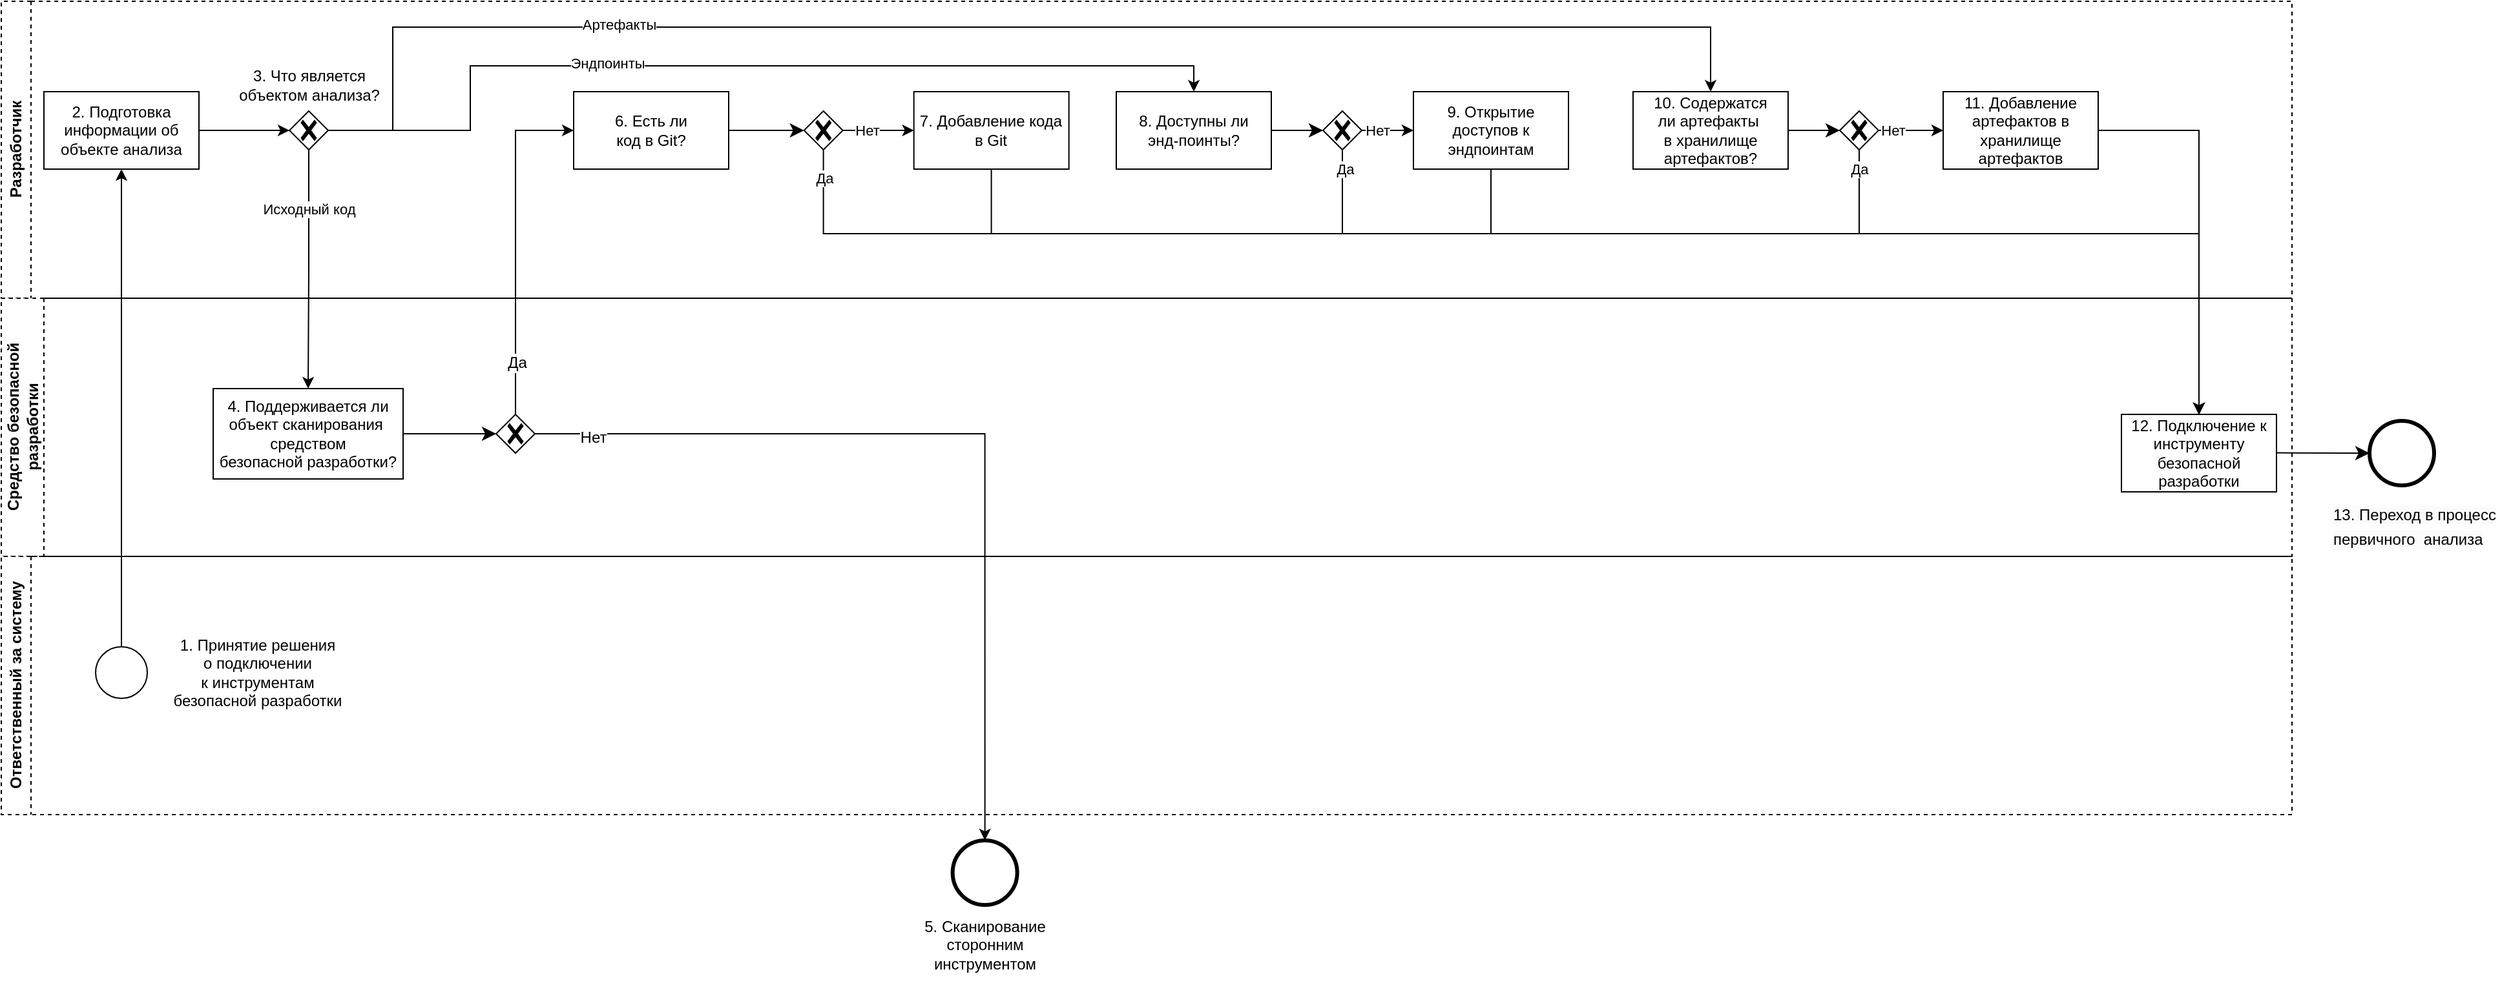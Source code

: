 <mxfile version="21.5.0" type="github" pages="4">
  <diagram id="efCT6NA_U1N-zGDScxzD" name="Подключение">
    <mxGraphModel dx="1182" dy="1363" grid="1" gridSize="10" guides="1" tooltips="1" connect="1" arrows="1" fold="1" page="1" pageScale="1" pageWidth="827" pageHeight="1169" math="0" shadow="0">
      <root>
        <mxCell id="0" />
        <mxCell id="1" parent="0" />
        <mxCell id="2MI9nc2WKSyvKJofNNem-37" value="5. Сканирование &lt;br&gt;сторонним &lt;br&gt;инструментом" style="text;html=1;align=center;verticalAlign=middle;resizable=0;points=[];autosize=1;strokeColor=none;fillColor=none;" parent="1" vertex="1">
          <mxGeometry x="1528.33" y="701" width="120" height="60" as="geometry" />
        </mxCell>
        <mxCell id="RozgLljoWX_2lORCVmks-1" value="Разработчик" style="swimlane;horizontal=0;whiteSpace=wrap;html=1;dashed=1;" parent="1" vertex="1">
          <mxGeometry x="827" width="1773" height="230" as="geometry" />
        </mxCell>
        <mxCell id="cXYeHKxGvZr56QGktnRZ-13" style="edgeStyle=orthogonalEdgeStyle;rounded=0;orthogonalLoop=1;jettySize=auto;html=1;" parent="RozgLljoWX_2lORCVmks-1" source="Sn9rz1e35mkyTyQ7obq8-4" edge="1">
          <mxGeometry relative="1" as="geometry">
            <Array as="points">
              <mxPoint x="363" y="100" />
              <mxPoint x="363" y="50" />
              <mxPoint x="923" y="50" />
            </Array>
            <mxPoint x="923" y="70" as="targetPoint" />
          </mxGeometry>
        </mxCell>
        <mxCell id="cXYeHKxGvZr56QGktnRZ-23" value="Эндпоинты" style="edgeLabel;html=1;align=center;verticalAlign=middle;resizable=0;points=[];" parent="cXYeHKxGvZr56QGktnRZ-13" vertex="1" connectable="0">
          <mxGeometry x="-0.281" y="2" relative="1" as="geometry">
            <mxPoint as="offset" />
          </mxGeometry>
        </mxCell>
        <mxCell id="cXYeHKxGvZr56QGktnRZ-14" style="edgeStyle=orthogonalEdgeStyle;rounded=0;orthogonalLoop=1;jettySize=auto;html=1;entryX=0.5;entryY=0;entryDx=0;entryDy=0;" parent="RozgLljoWX_2lORCVmks-1" source="Sn9rz1e35mkyTyQ7obq8-4" target="QtOM31LoHQZHqkwSihQN-9" edge="1">
          <mxGeometry relative="1" as="geometry">
            <Array as="points">
              <mxPoint x="303" y="100" />
              <mxPoint x="303" y="20" />
              <mxPoint x="1323" y="20" />
            </Array>
          </mxGeometry>
        </mxCell>
        <mxCell id="cXYeHKxGvZr56QGktnRZ-24" value="Артефакты" style="edgeLabel;html=1;align=center;verticalAlign=middle;resizable=0;points=[];" parent="cXYeHKxGvZr56QGktnRZ-14" vertex="1" connectable="0">
          <mxGeometry x="-0.513" y="2" relative="1" as="geometry">
            <mxPoint x="13" as="offset" />
          </mxGeometry>
        </mxCell>
        <mxCell id="Sn9rz1e35mkyTyQ7obq8-4" value="" style="points=[[0.25,0.25,0],[0.5,0,0],[0.75,0.25,0],[1,0.5,0],[0.75,0.75,0],[0.5,1,0],[0.25,0.75,0],[0,0.5,0]];shape=mxgraph.bpmn.gateway2;html=1;verticalLabelPosition=bottom;labelBackgroundColor=#ffffff;verticalAlign=top;align=center;perimeter=rhombusPerimeter;outlineConnect=0;outline=none;symbol=none;gwType=exclusive;" parent="RozgLljoWX_2lORCVmks-1" vertex="1">
          <mxGeometry x="223" y="85" width="30" height="30" as="geometry" />
        </mxCell>
        <mxCell id="Sn9rz1e35mkyTyQ7obq8-5" value="3. Что является &lt;br&gt;объектом анализа?" style="text;html=1;align=center;verticalAlign=middle;resizable=0;points=[];autosize=1;strokeColor=none;fillColor=none;rotation=0;" parent="RozgLljoWX_2lORCVmks-1" vertex="1">
          <mxGeometry x="173" y="45" width="130" height="40" as="geometry" />
        </mxCell>
        <mxCell id="Sn9rz1e35mkyTyQ7obq8-19" style="edgeStyle=orthogonalEdgeStyle;rounded=0;orthogonalLoop=1;jettySize=auto;html=1;entryX=0;entryY=0.5;entryDx=0;entryDy=0;" parent="RozgLljoWX_2lORCVmks-1" source="Sn9rz1e35mkyTyQ7obq8-7" target="2MI9nc2WKSyvKJofNNem-39" edge="1">
          <mxGeometry relative="1" as="geometry">
            <Array as="points">
              <mxPoint x="681.33" y="100" />
              <mxPoint x="681.33" y="100" />
            </Array>
          </mxGeometry>
        </mxCell>
        <mxCell id="Sn9rz1e35mkyTyQ7obq8-43" value="Нет" style="edgeLabel;html=1;align=center;verticalAlign=middle;resizable=0;points=[];" parent="Sn9rz1e35mkyTyQ7obq8-19" vertex="1" connectable="0">
          <mxGeometry x="-0.351" y="-1" relative="1" as="geometry">
            <mxPoint y="-1" as="offset" />
          </mxGeometry>
        </mxCell>
        <mxCell id="Sn9rz1e35mkyTyQ7obq8-7" value="" style="points=[[0.25,0.25,0],[0.5,0,0],[0.75,0.25,0],[1,0.5,0],[0.75,0.75,0],[0.5,1,0],[0.25,0.75,0],[0,0.5,0]];shape=mxgraph.bpmn.gateway2;html=1;verticalLabelPosition=bottom;labelBackgroundColor=#ffffff;verticalAlign=top;align=center;perimeter=rhombusPerimeter;outlineConnect=0;outline=none;symbol=none;gwType=exclusive;" parent="RozgLljoWX_2lORCVmks-1" vertex="1">
          <mxGeometry x="621.33" y="85" width="30" height="30" as="geometry" />
        </mxCell>
        <mxCell id="Sn9rz1e35mkyTyQ7obq8-22" style="edgeStyle=orthogonalEdgeStyle;rounded=0;orthogonalLoop=1;jettySize=auto;html=1;entryX=0;entryY=0.5;entryDx=0;entryDy=0;" parent="RozgLljoWX_2lORCVmks-1" source="Sn9rz1e35mkyTyQ7obq8-11" target="Sn9rz1e35mkyTyQ7obq8-21" edge="1">
          <mxGeometry relative="1" as="geometry">
            <Array as="points">
              <mxPoint x="1073" y="100" />
              <mxPoint x="1073" y="100" />
            </Array>
          </mxGeometry>
        </mxCell>
        <mxCell id="Sn9rz1e35mkyTyQ7obq8-47" value="Нет" style="edgeLabel;html=1;align=center;verticalAlign=middle;resizable=0;points=[];" parent="Sn9rz1e35mkyTyQ7obq8-22" vertex="1" connectable="0">
          <mxGeometry x="-0.42" relative="1" as="geometry">
            <mxPoint as="offset" />
          </mxGeometry>
        </mxCell>
        <mxCell id="Sn9rz1e35mkyTyQ7obq8-11" value="" style="points=[[0.25,0.25,0],[0.5,0,0],[0.75,0.25,0],[1,0.5,0],[0.75,0.75,0],[0.5,1,0],[0.25,0.75,0],[0,0.5,0]];shape=mxgraph.bpmn.gateway2;html=1;verticalLabelPosition=bottom;labelBackgroundColor=#ffffff;verticalAlign=top;align=center;perimeter=rhombusPerimeter;outlineConnect=0;outline=none;symbol=none;gwType=exclusive;" parent="RozgLljoWX_2lORCVmks-1" vertex="1">
          <mxGeometry x="1023" y="85" width="30" height="30" as="geometry" />
        </mxCell>
        <mxCell id="Sn9rz1e35mkyTyQ7obq8-30" style="edgeStyle=orthogonalEdgeStyle;rounded=0;orthogonalLoop=1;jettySize=auto;html=1;entryX=0;entryY=0.5;entryDx=0;entryDy=0;" parent="RozgLljoWX_2lORCVmks-1" source="Sn9rz1e35mkyTyQ7obq8-15" target="Sn9rz1e35mkyTyQ7obq8-29" edge="1">
          <mxGeometry relative="1" as="geometry">
            <Array as="points">
              <mxPoint x="1473" y="100" />
              <mxPoint x="1473" y="100" />
            </Array>
          </mxGeometry>
        </mxCell>
        <mxCell id="Sn9rz1e35mkyTyQ7obq8-49" value="Нет" style="edgeLabel;html=1;align=center;verticalAlign=middle;resizable=0;points=[];" parent="Sn9rz1e35mkyTyQ7obq8-30" vertex="1" connectable="0">
          <mxGeometry x="-0.552" y="-1" relative="1" as="geometry">
            <mxPoint y="-1" as="offset" />
          </mxGeometry>
        </mxCell>
        <mxCell id="Sn9rz1e35mkyTyQ7obq8-15" value="" style="points=[[0.25,0.25,0],[0.5,0,0],[0.75,0.25,0],[1,0.5,0],[0.75,0.75,0],[0.5,1,0],[0.25,0.75,0],[0,0.5,0]];shape=mxgraph.bpmn.gateway2;html=1;verticalLabelPosition=bottom;labelBackgroundColor=#ffffff;verticalAlign=top;align=center;perimeter=rhombusPerimeter;outlineConnect=0;outline=none;symbol=none;gwType=exclusive;" parent="RozgLljoWX_2lORCVmks-1" vertex="1">
          <mxGeometry x="1423" y="85" width="30" height="30" as="geometry" />
        </mxCell>
        <mxCell id="2MI9nc2WKSyvKJofNNem-39" value="7. Добавление кода в Git" style="rounded=0;whiteSpace=wrap;html=1;" parent="RozgLljoWX_2lORCVmks-1" vertex="1">
          <mxGeometry x="706.33" y="70" width="120" height="60" as="geometry" />
        </mxCell>
        <mxCell id="Sn9rz1e35mkyTyQ7obq8-21" value="9. Открытие доступов к эндпоинтам" style="rounded=0;whiteSpace=wrap;html=1;" parent="RozgLljoWX_2lORCVmks-1" vertex="1">
          <mxGeometry x="1093" y="70" width="120" height="60" as="geometry" />
        </mxCell>
        <mxCell id="Sn9rz1e35mkyTyQ7obq8-29" value="11. Добавление артефактов в хранилище артефактов" style="rounded=0;whiteSpace=wrap;html=1;" parent="RozgLljoWX_2lORCVmks-1" vertex="1">
          <mxGeometry x="1503" y="70" width="120" height="60" as="geometry" />
        </mxCell>
        <mxCell id="cXYeHKxGvZr56QGktnRZ-7" style="edgeStyle=orthogonalEdgeStyle;rounded=0;orthogonalLoop=1;jettySize=auto;html=1;entryX=0;entryY=0.5;entryDx=0;entryDy=0;entryPerimeter=0;" parent="RozgLljoWX_2lORCVmks-1" source="cXYeHKxGvZr56QGktnRZ-5" target="Sn9rz1e35mkyTyQ7obq8-4" edge="1">
          <mxGeometry relative="1" as="geometry" />
        </mxCell>
        <mxCell id="cXYeHKxGvZr56QGktnRZ-5" value="2. Подготовка информации об объекте анализа" style="rounded=0;whiteSpace=wrap;html=1;" parent="RozgLljoWX_2lORCVmks-1" vertex="1">
          <mxGeometry x="33" y="70" width="120" height="60" as="geometry" />
        </mxCell>
        <mxCell id="QtOM31LoHQZHqkwSihQN-6" style="edgeStyle=none;curved=1;rounded=0;orthogonalLoop=1;jettySize=auto;html=1;entryX=0;entryY=0.5;entryDx=0;entryDy=0;entryPerimeter=0;fontSize=12;startSize=8;endSize=8;" edge="1" parent="RozgLljoWX_2lORCVmks-1" source="QtOM31LoHQZHqkwSihQN-5" target="Sn9rz1e35mkyTyQ7obq8-7">
          <mxGeometry relative="1" as="geometry" />
        </mxCell>
        <mxCell id="QtOM31LoHQZHqkwSihQN-5" value="6. Есть ли&lt;br style=&quot;border-color: var(--border-color);&quot;&gt;&lt;span style=&quot;&quot;&gt;код в Git?&lt;/span&gt;" style="rounded=0;whiteSpace=wrap;html=1;" vertex="1" parent="RozgLljoWX_2lORCVmks-1">
          <mxGeometry x="443" y="70" width="120" height="60" as="geometry" />
        </mxCell>
        <mxCell id="QtOM31LoHQZHqkwSihQN-8" style="edgeStyle=none;curved=1;rounded=0;orthogonalLoop=1;jettySize=auto;html=1;entryX=0;entryY=0.5;entryDx=0;entryDy=0;entryPerimeter=0;fontSize=12;startSize=8;endSize=8;" edge="1" parent="RozgLljoWX_2lORCVmks-1" source="QtOM31LoHQZHqkwSihQN-7" target="Sn9rz1e35mkyTyQ7obq8-11">
          <mxGeometry relative="1" as="geometry" />
        </mxCell>
        <mxCell id="QtOM31LoHQZHqkwSihQN-7" value="8. Доступны ли&lt;br style=&quot;border-color: var(--border-color);&quot;&gt;&lt;span style=&quot;&quot;&gt;энд-поинты?&lt;/span&gt;" style="rounded=0;whiteSpace=wrap;html=1;" vertex="1" parent="RozgLljoWX_2lORCVmks-1">
          <mxGeometry x="863" y="70" width="120" height="60" as="geometry" />
        </mxCell>
        <mxCell id="QtOM31LoHQZHqkwSihQN-10" style="edgeStyle=none;curved=1;rounded=0;orthogonalLoop=1;jettySize=auto;html=1;entryX=0;entryY=0.5;entryDx=0;entryDy=0;entryPerimeter=0;fontSize=12;startSize=8;endSize=8;" edge="1" parent="RozgLljoWX_2lORCVmks-1" source="QtOM31LoHQZHqkwSihQN-9" target="Sn9rz1e35mkyTyQ7obq8-15">
          <mxGeometry relative="1" as="geometry" />
        </mxCell>
        <mxCell id="QtOM31LoHQZHqkwSihQN-9" value="10. Содержатся&lt;br style=&quot;border-color: var(--border-color);&quot;&gt;&lt;span style=&quot;&quot;&gt;ли артефакты&amp;nbsp;&lt;/span&gt;&lt;br style=&quot;border-color: var(--border-color);&quot;&gt;&lt;span style=&quot;&quot;&gt;в хранилище&lt;/span&gt;&lt;br style=&quot;border-color: var(--border-color);&quot;&gt;&lt;span style=&quot;&quot;&gt;артефактов?&lt;/span&gt;" style="rounded=0;whiteSpace=wrap;html=1;" vertex="1" parent="RozgLljoWX_2lORCVmks-1">
          <mxGeometry x="1263" y="70" width="120" height="60" as="geometry" />
        </mxCell>
        <mxCell id="RozgLljoWX_2lORCVmks-2" value="Средство безопасной разработки" style="swimlane;horizontal=0;whiteSpace=wrap;html=1;startSize=33;dashed=1;" parent="1" vertex="1">
          <mxGeometry x="827" y="230" width="1773" height="200" as="geometry" />
        </mxCell>
        <mxCell id="2MI9nc2WKSyvKJofNNem-30" value="" style="points=[[0.25,0.25,0],[0.5,0,0],[0.75,0.25,0],[1,0.5,0],[0.75,0.75,0],[0.5,1,0],[0.25,0.75,0],[0,0.5,0]];shape=mxgraph.bpmn.gateway2;html=1;verticalLabelPosition=bottom;labelBackgroundColor=#ffffff;verticalAlign=top;align=center;perimeter=rhombusPerimeter;outlineConnect=0;outline=none;symbol=none;gwType=exclusive;" parent="RozgLljoWX_2lORCVmks-2" vertex="1">
          <mxGeometry x="383" y="90" width="30" height="30" as="geometry" />
        </mxCell>
        <mxCell id="2MI9nc2WKSyvKJofNNem-40" value="12. Подключение к инструменту безопасной разработки" style="rounded=0;whiteSpace=wrap;html=1;" parent="RozgLljoWX_2lORCVmks-2" vertex="1">
          <mxGeometry x="1641" y="90" width="120" height="60" as="geometry" />
        </mxCell>
        <mxCell id="QtOM31LoHQZHqkwSihQN-2" style="edgeStyle=none;curved=1;rounded=0;orthogonalLoop=1;jettySize=auto;html=1;entryX=0;entryY=0.5;entryDx=0;entryDy=0;entryPerimeter=0;fontSize=12;startSize=8;endSize=8;" edge="1" parent="RozgLljoWX_2lORCVmks-2" source="QtOM31LoHQZHqkwSihQN-1" target="2MI9nc2WKSyvKJofNNem-30">
          <mxGeometry relative="1" as="geometry" />
        </mxCell>
        <mxCell id="QtOM31LoHQZHqkwSihQN-1" value="4. Поддерживается ли объект&amp;nbsp;&lt;span style=&quot;&quot;&gt;сканирования&amp;nbsp;&lt;br&gt;&lt;/span&gt;&lt;span style=&quot;&quot;&gt;средством&lt;/span&gt;&lt;br style=&quot;border-color: var(--border-color);&quot;&gt;&lt;span style=&quot;&quot;&gt;безопасной разработки?&lt;/span&gt;" style="rounded=0;whiteSpace=wrap;html=1;" vertex="1" parent="RozgLljoWX_2lORCVmks-2">
          <mxGeometry x="164" y="70" width="147" height="70" as="geometry" />
        </mxCell>
        <mxCell id="RozgLljoWX_2lORCVmks-3" value="Ответственный за систему" style="swimlane;horizontal=0;whiteSpace=wrap;html=1;startSize=23;dashed=1;" parent="1" vertex="1">
          <mxGeometry x="827" y="430" width="1773" height="200" as="geometry" />
        </mxCell>
        <mxCell id="cXYeHKxGvZr56QGktnRZ-4" value="" style="ellipse;whiteSpace=wrap;html=1;aspect=fixed;" parent="RozgLljoWX_2lORCVmks-3" vertex="1">
          <mxGeometry x="73" y="70" width="40" height="40" as="geometry" />
        </mxCell>
        <mxCell id="cXYeHKxGvZr56QGktnRZ-3" value="1. Принятие решения &lt;br&gt;о подключении &lt;br&gt;к инструментам &lt;br&gt;безопасной разработки" style="text;html=1;align=center;verticalAlign=middle;resizable=0;points=[];autosize=1;strokeColor=none;fillColor=none;" parent="RozgLljoWX_2lORCVmks-3" vertex="1">
          <mxGeometry x="123" y="55" width="150" height="70" as="geometry" />
        </mxCell>
        <mxCell id="emMtnCQZjsncJLwZG1bw-9" style="edgeStyle=orthogonalEdgeStyle;rounded=0;orthogonalLoop=1;jettySize=auto;html=1;" parent="1" source="2MI9nc2WKSyvKJofNNem-30" target="o6546WC1DhHkFka0Efin-1" edge="1">
          <mxGeometry relative="1" as="geometry">
            <mxPoint x="1400" y="660" as="targetPoint" />
          </mxGeometry>
        </mxCell>
        <mxCell id="QtOM31LoHQZHqkwSihQN-3" value="&lt;font style=&quot;font-size: 12px;&quot;&gt;Нет&lt;/font&gt;" style="edgeLabel;html=1;align=center;verticalAlign=middle;resizable=0;points=[];fontSize=16;" vertex="1" connectable="0" parent="emMtnCQZjsncJLwZG1bw-9">
          <mxGeometry x="-0.864" y="-1" relative="1" as="geometry">
            <mxPoint as="offset" />
          </mxGeometry>
        </mxCell>
        <mxCell id="cXYeHKxGvZr56QGktnRZ-6" style="edgeStyle=orthogonalEdgeStyle;rounded=0;orthogonalLoop=1;jettySize=auto;html=1;entryX=0.5;entryY=1;entryDx=0;entryDy=0;" parent="1" source="cXYeHKxGvZr56QGktnRZ-4" target="cXYeHKxGvZr56QGktnRZ-5" edge="1">
          <mxGeometry relative="1" as="geometry" />
        </mxCell>
        <mxCell id="cXYeHKxGvZr56QGktnRZ-9" style="edgeStyle=orthogonalEdgeStyle;rounded=0;orthogonalLoop=1;jettySize=auto;html=1;entryX=0;entryY=0.5;entryDx=0;entryDy=0;" parent="1" source="2MI9nc2WKSyvKJofNNem-30" target="QtOM31LoHQZHqkwSihQN-5" edge="1">
          <mxGeometry relative="1" as="geometry">
            <Array as="points">
              <mxPoint x="1225" y="100" />
            </Array>
            <mxPoint x="1250" y="100" as="targetPoint" />
          </mxGeometry>
        </mxCell>
        <mxCell id="QtOM31LoHQZHqkwSihQN-4" value="&lt;font style=&quot;font-size: 12px;&quot;&gt;Да&lt;/font&gt;" style="edgeLabel;html=1;align=center;verticalAlign=middle;resizable=0;points=[];fontSize=12;" vertex="1" connectable="0" parent="cXYeHKxGvZr56QGktnRZ-9">
          <mxGeometry x="-0.698" y="-1" relative="1" as="geometry">
            <mxPoint as="offset" />
          </mxGeometry>
        </mxCell>
        <mxCell id="cXYeHKxGvZr56QGktnRZ-10" style="edgeStyle=orthogonalEdgeStyle;rounded=0;orthogonalLoop=1;jettySize=auto;html=1;exitX=0.5;exitY=1;exitDx=0;exitDy=0;exitPerimeter=0;entryX=0.5;entryY=0;entryDx=0;entryDy=0;" parent="1" source="Sn9rz1e35mkyTyQ7obq8-4" target="QtOM31LoHQZHqkwSihQN-1" edge="1">
          <mxGeometry relative="1" as="geometry">
            <mxPoint x="1065" y="270" as="targetPoint" />
          </mxGeometry>
        </mxCell>
        <mxCell id="cXYeHKxGvZr56QGktnRZ-22" value="Исходный код" style="edgeLabel;html=1;align=center;verticalAlign=middle;resizable=0;points=[];" parent="cXYeHKxGvZr56QGktnRZ-10" vertex="1" connectable="0">
          <mxGeometry x="0.411" y="3" relative="1" as="geometry">
            <mxPoint x="-3" y="-85" as="offset" />
          </mxGeometry>
        </mxCell>
        <mxCell id="cXYeHKxGvZr56QGktnRZ-11" style="edgeStyle=orthogonalEdgeStyle;rounded=0;orthogonalLoop=1;jettySize=auto;html=1;entryX=0.5;entryY=0;entryDx=0;entryDy=0;" parent="1" source="Sn9rz1e35mkyTyQ7obq8-7" target="2MI9nc2WKSyvKJofNNem-40" edge="1">
          <mxGeometry relative="1" as="geometry">
            <Array as="points">
              <mxPoint x="1463" y="180" />
              <mxPoint x="2528" y="180" />
            </Array>
          </mxGeometry>
        </mxCell>
        <mxCell id="cXYeHKxGvZr56QGktnRZ-19" value="Да" style="edgeLabel;html=1;align=center;verticalAlign=middle;resizable=0;points=[];" parent="cXYeHKxGvZr56QGktnRZ-11" vertex="1" connectable="0">
          <mxGeometry x="-0.966" relative="1" as="geometry">
            <mxPoint as="offset" />
          </mxGeometry>
        </mxCell>
        <mxCell id="cXYeHKxGvZr56QGktnRZ-12" style="edgeStyle=orthogonalEdgeStyle;rounded=0;orthogonalLoop=1;jettySize=auto;html=1;" parent="1" source="2MI9nc2WKSyvKJofNNem-39" target="2MI9nc2WKSyvKJofNNem-40" edge="1">
          <mxGeometry relative="1" as="geometry">
            <Array as="points">
              <mxPoint x="1593" y="180" />
              <mxPoint x="2528" y="180" />
            </Array>
          </mxGeometry>
        </mxCell>
        <mxCell id="cXYeHKxGvZr56QGktnRZ-15" style="edgeStyle=orthogonalEdgeStyle;rounded=0;orthogonalLoop=1;jettySize=auto;html=1;entryX=0.5;entryY=0;entryDx=0;entryDy=0;" parent="1" source="Sn9rz1e35mkyTyQ7obq8-11" target="2MI9nc2WKSyvKJofNNem-40" edge="1">
          <mxGeometry relative="1" as="geometry">
            <Array as="points">
              <mxPoint x="1865" y="180" />
              <mxPoint x="2528" y="180" />
            </Array>
          </mxGeometry>
        </mxCell>
        <mxCell id="cXYeHKxGvZr56QGktnRZ-20" value="Да" style="edgeLabel;html=1;align=center;verticalAlign=middle;resizable=0;points=[];" parent="cXYeHKxGvZr56QGktnRZ-15" vertex="1" connectable="0">
          <mxGeometry x="-0.967" y="2" relative="1" as="geometry">
            <mxPoint as="offset" />
          </mxGeometry>
        </mxCell>
        <mxCell id="cXYeHKxGvZr56QGktnRZ-16" style="edgeStyle=orthogonalEdgeStyle;rounded=0;orthogonalLoop=1;jettySize=auto;html=1;entryX=0.5;entryY=0;entryDx=0;entryDy=0;" parent="1" source="Sn9rz1e35mkyTyQ7obq8-21" target="2MI9nc2WKSyvKJofNNem-40" edge="1">
          <mxGeometry relative="1" as="geometry">
            <Array as="points">
              <mxPoint x="1980" y="180" />
              <mxPoint x="2528" y="180" />
            </Array>
          </mxGeometry>
        </mxCell>
        <mxCell id="cXYeHKxGvZr56QGktnRZ-17" style="edgeStyle=orthogonalEdgeStyle;rounded=0;orthogonalLoop=1;jettySize=auto;html=1;entryX=0.5;entryY=0;entryDx=0;entryDy=0;" parent="1" source="Sn9rz1e35mkyTyQ7obq8-15" target="2MI9nc2WKSyvKJofNNem-40" edge="1">
          <mxGeometry relative="1" as="geometry">
            <Array as="points">
              <mxPoint x="2265" y="180" />
              <mxPoint x="2528" y="180" />
            </Array>
          </mxGeometry>
        </mxCell>
        <mxCell id="cXYeHKxGvZr56QGktnRZ-21" value="Да" style="edgeLabel;html=1;align=center;verticalAlign=middle;resizable=0;points=[];" parent="cXYeHKxGvZr56QGktnRZ-17" vertex="1" connectable="0">
          <mxGeometry x="-0.908" y="1" relative="1" as="geometry">
            <mxPoint x="-1" y="-7" as="offset" />
          </mxGeometry>
        </mxCell>
        <mxCell id="cXYeHKxGvZr56QGktnRZ-18" style="edgeStyle=orthogonalEdgeStyle;rounded=0;orthogonalLoop=1;jettySize=auto;html=1;entryX=0.5;entryY=0;entryDx=0;entryDy=0;" parent="1" source="Sn9rz1e35mkyTyQ7obq8-29" target="2MI9nc2WKSyvKJofNNem-40" edge="1">
          <mxGeometry relative="1" as="geometry">
            <Array as="points">
              <mxPoint x="2528" y="100" />
            </Array>
          </mxGeometry>
        </mxCell>
        <mxCell id="TZS3rNzc2IVc-SQ_6X1m-1" value="&lt;span style=&quot;color: rgb(0, 0, 0); font-family: Helvetica; font-size: 12px; font-style: normal; font-variant-ligatures: normal; font-variant-caps: normal; font-weight: 400; letter-spacing: normal; orphans: 2; text-align: center; text-indent: 0px; text-transform: none; widows: 2; word-spacing: 0px; -webkit-text-stroke-width: 0px; background-color: rgb(251, 251, 251); text-decoration-thickness: initial; text-decoration-style: initial; text-decoration-color: initial; float: none; display: inline !important;&quot;&gt;13. Переход в процесс первичного&amp;nbsp; анализа&lt;/span&gt;" style="text;whiteSpace=wrap;html=1;fontSize=16;" vertex="1" parent="1">
          <mxGeometry x="2630" y="380" width="130" height="60" as="geometry" />
        </mxCell>
        <mxCell id="TZS3rNzc2IVc-SQ_6X1m-3" value="" style="points=[[0.145,0.145,0],[0.5,0,0],[0.855,0.145,0],[1,0.5,0],[0.855,0.855,0],[0.5,1,0],[0.145,0.855,0],[0,0.5,0]];shape=mxgraph.bpmn.event;html=1;verticalLabelPosition=bottom;labelBackgroundColor=#ffffff;verticalAlign=top;align=center;perimeter=ellipsePerimeter;outlineConnect=0;aspect=fixed;outline=end;symbol=terminate2;fontSize=16;" vertex="1" parent="1">
          <mxGeometry x="2660" y="325" width="50" height="50" as="geometry" />
        </mxCell>
        <mxCell id="MUCyAVkktNIkD2awZicV-1" style="edgeStyle=none;curved=1;rounded=0;orthogonalLoop=1;jettySize=auto;html=1;fontSize=12;startSize=8;endSize=8;entryX=0;entryY=0.5;entryDx=0;entryDy=0;entryPerimeter=0;" edge="1" parent="1" target="TZS3rNzc2IVc-SQ_6X1m-3">
          <mxGeometry relative="1" as="geometry">
            <mxPoint x="2640" y="349.76" as="targetPoint" />
            <mxPoint x="2588" y="349.76" as="sourcePoint" />
          </mxGeometry>
        </mxCell>
        <mxCell id="o6546WC1DhHkFka0Efin-1" value="" style="points=[[0.145,0.145,0],[0.5,0,0],[0.855,0.145,0],[1,0.5,0],[0.855,0.855,0],[0.5,1,0],[0.145,0.855,0],[0,0.5,0]];shape=mxgraph.bpmn.event;html=1;verticalLabelPosition=bottom;labelBackgroundColor=#ffffff;verticalAlign=top;align=center;perimeter=ellipsePerimeter;outlineConnect=0;aspect=fixed;outline=end;symbol=terminate2;fontSize=16;" vertex="1" parent="1">
          <mxGeometry x="1563.33" y="650" width="50" height="50" as="geometry" />
        </mxCell>
      </root>
    </mxGraphModel>
  </diagram>
  <diagram name="Анализ" id="8-mOzE-NY5Z0UQBYUUM3">
    <mxGraphModel dx="1182" dy="1363" grid="1" gridSize="10" guides="1" tooltips="1" connect="1" arrows="1" fold="1" page="1" pageScale="1" pageWidth="827" pageHeight="1169" math="0" shadow="0">
      <root>
        <mxCell id="0" />
        <mxCell id="1" parent="0" />
        <mxCell id="5CCJTt-HanSpL9UafTNk-30" value="8. Переход в процесс &lt;br&gt;работы с дефектами&lt;br&gt;&amp;nbsp;безопасности&amp;nbsp;" style="text;html=1;align=center;verticalAlign=middle;resizable=0;points=[];autosize=1;strokeColor=none;fillColor=none;" parent="1" vertex="1">
          <mxGeometry x="2345" y="680" width="140" height="60" as="geometry" />
        </mxCell>
        <mxCell id="7MQ-dgEWHb44Jd_RwKsL-1" value="Разработчик" style="swimlane;horizontal=0;whiteSpace=wrap;html=1;dashed=1;" parent="1" vertex="1">
          <mxGeometry x="827" width="1853" height="200" as="geometry" />
        </mxCell>
        <mxCell id="5CCJTt-HanSpL9UafTNk-4" value="1. Идентификация объекта сканирования" style="rounded=0;whiteSpace=wrap;html=1;" parent="7MQ-dgEWHb44Jd_RwKsL-1" vertex="1">
          <mxGeometry x="175" y="70" width="120" height="60" as="geometry" />
        </mxCell>
        <mxCell id="nfqhU_XQqNIKJn3SgHcV-14" style="edgeStyle=none;curved=1;rounded=0;orthogonalLoop=1;jettySize=auto;html=1;entryX=0;entryY=0.5;entryDx=0;entryDy=0;fontSize=12;startSize=8;endSize=8;" edge="1" parent="7MQ-dgEWHb44Jd_RwKsL-1" source="5CCJTt-HanSpL9UafTNk-7" target="nfqhU_XQqNIKJn3SgHcV-13">
          <mxGeometry relative="1" as="geometry" />
        </mxCell>
        <mxCell id="5CCJTt-HanSpL9UafTNk-7" value="4. Разбор результатов сканирования" style="rounded=0;whiteSpace=wrap;html=1;" parent="7MQ-dgEWHb44Jd_RwKsL-1" vertex="1">
          <mxGeometry x="503" y="70" width="120" height="60" as="geometry" />
        </mxCell>
        <mxCell id="5CCJTt-HanSpL9UafTNk-14" value="9. Выставление срабатыванию комментариев" style="rounded=0;whiteSpace=wrap;html=1;" parent="7MQ-dgEWHb44Jd_RwKsL-1" vertex="1">
          <mxGeometry x="1193" y="75" width="120" height="60" as="geometry" />
        </mxCell>
        <mxCell id="nfqhU_XQqNIKJn3SgHcV-18" style="edgeStyle=none;curved=1;rounded=0;orthogonalLoop=1;jettySize=auto;html=1;entryX=0;entryY=0.5;entryDx=0;entryDy=0;fontSize=12;startSize=8;endSize=8;" edge="1" parent="7MQ-dgEWHb44Jd_RwKsL-1" source="5CCJTt-HanSpL9UafTNk-9" target="nfqhU_XQqNIKJn3SgHcV-17">
          <mxGeometry relative="1" as="geometry" />
        </mxCell>
        <mxCell id="5CCJTt-HanSpL9UafTNk-9" value="" style="points=[[0.25,0.25,0],[0.5,0,0],[0.75,0.25,0],[1,0.5,0],[0.75,0.75,0],[0.5,1,0],[0.25,0.75,0],[0,0.5,0]];shape=mxgraph.bpmn.gateway2;html=1;verticalLabelPosition=bottom;labelBackgroundColor=#ffffff;verticalAlign=top;align=center;perimeter=rhombusPerimeter;outlineConnect=0;outline=none;symbol=none;gwType=exclusive;" parent="7MQ-dgEWHb44Jd_RwKsL-1" vertex="1">
          <mxGeometry x="803" y="85" width="30" height="30" as="geometry" />
        </mxCell>
        <mxCell id="eDJONaaxoY0N4I_1FmMI-23" style="edgeStyle=orthogonalEdgeStyle;rounded=0;orthogonalLoop=1;jettySize=auto;html=1;entryX=0.5;entryY=0;entryDx=0;entryDy=0;" parent="7MQ-dgEWHb44Jd_RwKsL-1" source="eDJONaaxoY0N4I_1FmMI-16" target="5CCJTt-HanSpL9UafTNk-14" edge="1">
          <mxGeometry relative="1" as="geometry">
            <Array as="points">
              <mxPoint x="1058" y="50" />
              <mxPoint x="1253" y="50" />
            </Array>
          </mxGeometry>
        </mxCell>
        <mxCell id="g50ZEGgNrOTHrNXHZrjZ-4" value="Нет" style="edgeLabel;html=1;align=center;verticalAlign=middle;resizable=0;points=[];" parent="eDJONaaxoY0N4I_1FmMI-23" vertex="1" connectable="0">
          <mxGeometry x="-0.909" relative="1" as="geometry">
            <mxPoint as="offset" />
          </mxGeometry>
        </mxCell>
        <mxCell id="eDJONaaxoY0N4I_1FmMI-16" value="" style="points=[[0.25,0.25,0],[0.5,0,0],[0.75,0.25,0],[1,0.5,0],[0.75,0.75,0],[0.5,1,0],[0.25,0.75,0],[0,0.5,0]];shape=mxgraph.bpmn.gateway2;html=1;verticalLabelPosition=bottom;labelBackgroundColor=#ffffff;verticalAlign=top;align=center;perimeter=rhombusPerimeter;outlineConnect=0;outline=none;symbol=none;gwType=exclusive;" parent="7MQ-dgEWHb44Jd_RwKsL-1" vertex="1">
          <mxGeometry x="1043" y="85" width="30" height="30" as="geometry" />
        </mxCell>
        <mxCell id="nfqhU_XQqNIKJn3SgHcV-4" style="edgeStyle=none;curved=1;rounded=0;orthogonalLoop=1;jettySize=auto;html=1;entryX=0;entryY=0.5;entryDx=0;entryDy=0;fontSize=12;startSize=8;endSize=8;" edge="1" parent="7MQ-dgEWHb44Jd_RwKsL-1" source="nfqhU_XQqNIKJn3SgHcV-1" target="5CCJTt-HanSpL9UafTNk-4">
          <mxGeometry relative="1" as="geometry" />
        </mxCell>
        <mxCell id="nfqhU_XQqNIKJn3SgHcV-1" value="" style="ellipse;whiteSpace=wrap;html=1;aspect=fixed;fontSize=16;" vertex="1" parent="7MQ-dgEWHb44Jd_RwKsL-1">
          <mxGeometry x="74" y="75" width="50" height="50" as="geometry" />
        </mxCell>
        <mxCell id="nfqhU_XQqNIKJn3SgHcV-2" value="Инициирование процесса анализа" style="text;html=1;strokeColor=none;fillColor=none;align=center;verticalAlign=middle;whiteSpace=wrap;rounded=0;fontSize=13;" vertex="1" parent="7MQ-dgEWHb44Jd_RwKsL-1">
          <mxGeometry x="23" y="144" width="152" height="30" as="geometry" />
        </mxCell>
        <mxCell id="nfqhU_XQqNIKJn3SgHcV-15" style="edgeStyle=none;curved=1;rounded=0;orthogonalLoop=1;jettySize=auto;html=1;entryX=0;entryY=0.5;entryDx=0;entryDy=0;entryPerimeter=0;fontSize=12;startSize=8;endSize=8;" edge="1" parent="7MQ-dgEWHb44Jd_RwKsL-1" source="nfqhU_XQqNIKJn3SgHcV-13" target="5CCJTt-HanSpL9UafTNk-9">
          <mxGeometry relative="1" as="geometry" />
        </mxCell>
        <mxCell id="nfqhU_XQqNIKJn3SgHcV-13" value="5. Понятна причина срабатывания?" style="rounded=0;whiteSpace=wrap;html=1;" vertex="1" parent="7MQ-dgEWHb44Jd_RwKsL-1">
          <mxGeometry x="653" y="70" width="120" height="60" as="geometry" />
        </mxCell>
        <mxCell id="HaE-pxfunqLKBgUaqGWv-1" style="edgeStyle=none;curved=1;rounded=0;orthogonalLoop=1;jettySize=auto;html=1;entryX=0;entryY=0.5;entryDx=0;entryDy=0;entryPerimeter=0;fontSize=12;startSize=8;endSize=8;" edge="1" parent="7MQ-dgEWHb44Jd_RwKsL-1" source="nfqhU_XQqNIKJn3SgHcV-17" target="eDJONaaxoY0N4I_1FmMI-16">
          <mxGeometry relative="1" as="geometry" />
        </mxCell>
        <mxCell id="nfqhU_XQqNIKJn3SgHcV-17" value="7. Согласен с найденной уязвимостью?" style="rounded=0;whiteSpace=wrap;html=1;" vertex="1" parent="7MQ-dgEWHb44Jd_RwKsL-1">
          <mxGeometry x="883" y="70" width="120" height="60" as="geometry" />
        </mxCell>
        <mxCell id="HaE-pxfunqLKBgUaqGWv-2" style="edgeStyle=none;curved=1;rounded=0;orthogonalLoop=1;jettySize=auto;html=1;entryX=0.5;entryY=1;entryDx=0;entryDy=0;fontSize=12;startSize=8;endSize=8;" edge="1" parent="7MQ-dgEWHb44Jd_RwKsL-1">
          <mxGeometry relative="1" as="geometry">
            <mxPoint x="1293" y="130" as="sourcePoint" />
            <mxPoint x="1293" y="130" as="targetPoint" />
          </mxGeometry>
        </mxCell>
        <mxCell id="7MQ-dgEWHb44Jd_RwKsL-2" value="Средство безопасной разработки" style="swimlane;horizontal=0;whiteSpace=wrap;html=1;startSize=30;dashed=1;" parent="1" vertex="1">
          <mxGeometry x="827" y="200" width="1853" height="200" as="geometry" />
        </mxCell>
        <mxCell id="5CCJTt-HanSpL9UafTNk-5" value="3. Новые срабатывания получают статус&lt;br&gt;&amp;nbsp;&quot;Требует анализа&quot;" style="rounded=0;whiteSpace=wrap;html=1;" parent="7MQ-dgEWHb44Jd_RwKsL-2" vertex="1">
          <mxGeometry x="414" y="56.25" width="120" height="60" as="geometry" />
        </mxCell>
        <mxCell id="nfqhU_XQqNIKJn3SgHcV-12" style="edgeStyle=none;curved=1;rounded=0;orthogonalLoop=1;jettySize=auto;html=1;entryX=0;entryY=0.5;entryDx=0;entryDy=0;fontSize=12;startSize=8;endSize=8;" edge="1" parent="7MQ-dgEWHb44Jd_RwKsL-2" source="nfqhU_XQqNIKJn3SgHcV-5" target="5CCJTt-HanSpL9UafTNk-5">
          <mxGeometry relative="1" as="geometry" />
        </mxCell>
        <mxCell id="nfqhU_XQqNIKJn3SgHcV-5" value="2. Проведение сканирования" style="rounded=0;whiteSpace=wrap;html=1;" vertex="1" parent="7MQ-dgEWHb44Jd_RwKsL-2">
          <mxGeometry x="263" y="55" width="120" height="60" as="geometry" />
        </mxCell>
        <mxCell id="7MQ-dgEWHb44Jd_RwKsL-3" value="Эксперт УБП" style="swimlane;horizontal=0;whiteSpace=wrap;html=1;dashed=1;" parent="1" vertex="1">
          <mxGeometry x="827" y="400" width="1853" height="200" as="geometry" />
        </mxCell>
        <mxCell id="5CCJTt-HanSpL9UafTNk-13" value="6. Проведение консультации" style="rounded=0;whiteSpace=wrap;html=1;" parent="7MQ-dgEWHb44Jd_RwKsL-3" vertex="1">
          <mxGeometry x="758" y="70" width="120" height="60" as="geometry" />
        </mxCell>
        <mxCell id="eDJONaaxoY0N4I_1FmMI-3" style="edgeStyle=orthogonalEdgeStyle;rounded=0;orthogonalLoop=1;jettySize=auto;html=1;entryX=0;entryY=0.5;entryDx=0;entryDy=0;" parent="7MQ-dgEWHb44Jd_RwKsL-3" source="5CCJTt-HanSpL9UafTNk-16" edge="1">
          <mxGeometry relative="1" as="geometry">
            <Array as="points">
              <mxPoint x="1493" y="104" />
              <mxPoint x="1493" y="104" />
            </Array>
            <mxPoint x="1533" y="104" as="targetPoint" />
          </mxGeometry>
        </mxCell>
        <mxCell id="g50ZEGgNrOTHrNXHZrjZ-7" value="Нет" style="edgeLabel;html=1;align=center;verticalAlign=middle;resizable=0;points=[];" parent="eDJONaaxoY0N4I_1FmMI-3" vertex="1" connectable="0">
          <mxGeometry x="-0.583" y="-1" relative="1" as="geometry">
            <mxPoint as="offset" />
          </mxGeometry>
        </mxCell>
        <mxCell id="eDJONaaxoY0N4I_1FmMI-27" style="edgeStyle=orthogonalEdgeStyle;rounded=0;orthogonalLoop=1;jettySize=auto;html=1;entryX=0.5;entryY=0;entryDx=0;entryDy=0;entryPerimeter=0;" parent="7MQ-dgEWHb44Jd_RwKsL-3" target="RgIxnYH9vECY1nvLYw6N-10" edge="1">
          <mxGeometry relative="1" as="geometry">
            <Array as="points">
              <mxPoint x="1459" y="30" />
              <mxPoint x="1744" y="30" />
            </Array>
            <mxPoint x="1459" y="89" as="sourcePoint" />
            <mxPoint x="1742" y="80" as="targetPoint" />
          </mxGeometry>
        </mxCell>
        <mxCell id="g50ZEGgNrOTHrNXHZrjZ-8" value="Да" style="edgeLabel;html=1;align=center;verticalAlign=middle;resizable=0;points=[];" parent="eDJONaaxoY0N4I_1FmMI-27" vertex="1" connectable="0">
          <mxGeometry x="-0.91" relative="1" as="geometry">
            <mxPoint as="offset" />
          </mxGeometry>
        </mxCell>
        <mxCell id="5CCJTt-HanSpL9UafTNk-16" value="" style="points=[[0.25,0.25,0],[0.5,0,0],[0.75,0.25,0],[1,0.5,0],[0.75,0.75,0],[0.5,1,0],[0.25,0.75,0],[0,0.5,0]];shape=mxgraph.bpmn.gateway2;html=1;verticalLabelPosition=bottom;labelBackgroundColor=#ffffff;verticalAlign=top;align=center;perimeter=rhombusPerimeter;outlineConnect=0;outline=none;symbol=none;gwType=exclusive;" parent="7MQ-dgEWHb44Jd_RwKsL-3" vertex="1">
          <mxGeometry x="1443" y="89" width="30" height="30" as="geometry" />
        </mxCell>
        <mxCell id="eDJONaaxoY0N4I_1FmMI-11" value="12. Выставление статуса &quot;Подтвержденное срабатывание&quot;" style="rounded=0;whiteSpace=wrap;html=1;" parent="7MQ-dgEWHb44Jd_RwKsL-3" vertex="1">
          <mxGeometry x="1534" y="79" width="120" height="60" as="geometry" />
        </mxCell>
        <mxCell id="RgIxnYH9vECY1nvLYw6N-7" style="edgeStyle=none;curved=1;rounded=0;orthogonalLoop=1;jettySize=auto;html=1;entryX=0;entryY=0.5;entryDx=0;entryDy=0;entryPerimeter=0;fontSize=12;startSize=8;endSize=8;" edge="1" parent="7MQ-dgEWHb44Jd_RwKsL-3" source="RgIxnYH9vECY1nvLYw6N-4" target="5CCJTt-HanSpL9UafTNk-16">
          <mxGeometry relative="1" as="geometry" />
        </mxCell>
        <mxCell id="RgIxnYH9vECY1nvLYw6N-4" value="10. Является ли&lt;br style=&quot;border-color: var(--border-color);&quot;&gt;&lt;span style=&quot;&quot;&gt;оставленный комментарий&lt;/span&gt;&lt;br style=&quot;border-color: var(--border-color);&quot;&gt;&lt;span style=&quot;&quot;&gt;основанием считать&lt;/span&gt;&lt;br style=&quot;border-color: var(--border-color);&quot;&gt;&lt;span style=&quot;&quot;&gt;срабатывание ложным?&lt;/span&gt;" style="rounded=0;whiteSpace=wrap;html=1;" vertex="1" parent="7MQ-dgEWHb44Jd_RwKsL-3">
          <mxGeometry x="1174.5" y="74" width="157" height="60" as="geometry" />
        </mxCell>
        <mxCell id="RgIxnYH9vECY1nvLYw6N-8" style="edgeStyle=none;curved=1;rounded=0;orthogonalLoop=1;jettySize=auto;html=1;exitX=0.25;exitY=0;exitDx=0;exitDy=0;fontSize=12;startSize=8;endSize=8;" edge="1" parent="7MQ-dgEWHb44Jd_RwKsL-3" source="RgIxnYH9vECY1nvLYw6N-4" target="RgIxnYH9vECY1nvLYw6N-4">
          <mxGeometry relative="1" as="geometry" />
        </mxCell>
        <mxCell id="RgIxnYH9vECY1nvLYw6N-10" value="" style="points=[[0.145,0.145,0],[0.5,0,0],[0.855,0.145,0],[1,0.5,0],[0.855,0.855,0],[0.5,1,0],[0.145,0.855,0],[0,0.5,0]];shape=mxgraph.bpmn.event;html=1;verticalLabelPosition=bottom;labelBackgroundColor=#ffffff;verticalAlign=top;align=center;perimeter=ellipsePerimeter;outlineConnect=0;aspect=fixed;outline=end;symbol=terminate2;fontSize=16;" vertex="1" parent="7MQ-dgEWHb44Jd_RwKsL-3">
          <mxGeometry x="1719" y="79" width="50" height="50" as="geometry" />
        </mxCell>
        <mxCell id="RgIxnYH9vECY1nvLYw6N-9" value="13. Выставление статуса &lt;br style=&quot;font-size: 12px;&quot;&gt;&quot;Ложное срабатывание&quot;" style="text;html=1;align=center;verticalAlign=middle;resizable=0;points=[];autosize=1;strokeColor=none;fillColor=none;fontSize=12;" vertex="1" parent="7MQ-dgEWHb44Jd_RwKsL-3">
          <mxGeometry x="1664" y="145" width="160" height="40" as="geometry" />
        </mxCell>
        <mxCell id="FKHuIN33CBpFfSFgqc6d-2" style="edgeStyle=orthogonalEdgeStyle;rounded=0;orthogonalLoop=1;jettySize=auto;html=1;entryX=0.5;entryY=1;entryDx=0;entryDy=0;" parent="1" source="5CCJTt-HanSpL9UafTNk-5" target="5CCJTt-HanSpL9UafTNk-7" edge="1">
          <mxGeometry relative="1" as="geometry">
            <Array as="points">
              <mxPoint x="1390" y="285" />
              <mxPoint x="1390" y="130" />
            </Array>
          </mxGeometry>
        </mxCell>
        <mxCell id="nfqhU_XQqNIKJn3SgHcV-10" style="edgeStyle=orthogonalEdgeStyle;rounded=0;orthogonalLoop=1;jettySize=auto;html=1;fontSize=12;startSize=8;endSize=8;entryX=0.5;entryY=0;entryDx=0;entryDy=0;" edge="1" parent="1" source="5CCJTt-HanSpL9UafTNk-4" target="nfqhU_XQqNIKJn3SgHcV-5">
          <mxGeometry relative="1" as="geometry">
            <mxPoint x="1210" y="100" as="targetPoint" />
            <Array as="points">
              <mxPoint x="1150" y="100" />
              <mxPoint x="1150" y="255" />
            </Array>
          </mxGeometry>
        </mxCell>
        <mxCell id="nfqhU_XQqNIKJn3SgHcV-16" style="edgeStyle=none;curved=1;rounded=0;orthogonalLoop=1;jettySize=auto;html=1;entryX=0.5;entryY=0;entryDx=0;entryDy=0;fontSize=12;startSize=8;endSize=8;" edge="1" parent="1" source="5CCJTt-HanSpL9UafTNk-9" target="5CCJTt-HanSpL9UafTNk-13">
          <mxGeometry relative="1" as="geometry" />
        </mxCell>
        <mxCell id="RgIxnYH9vECY1nvLYw6N-3" value="Нет" style="edgeLabel;html=1;align=center;verticalAlign=middle;resizable=0;points=[];fontSize=12;" vertex="1" connectable="0" parent="nfqhU_XQqNIKJn3SgHcV-16">
          <mxGeometry x="-0.799" relative="1" as="geometry">
            <mxPoint y="-1" as="offset" />
          </mxGeometry>
        </mxCell>
        <mxCell id="nfqhU_XQqNIKJn3SgHcV-19" style="edgeStyle=orthogonalEdgeStyle;rounded=0;orthogonalLoop=1;jettySize=auto;html=1;entryX=0.5;entryY=1;entryDx=0;entryDy=0;fontSize=12;startSize=8;endSize=8;" edge="1" parent="1" source="5CCJTt-HanSpL9UafTNk-13" target="nfqhU_XQqNIKJn3SgHcV-17">
          <mxGeometry relative="1" as="geometry" />
        </mxCell>
        <mxCell id="HaE-pxfunqLKBgUaqGWv-3" value="" style="points=[[0.145,0.145,0],[0.5,0,0],[0.855,0.145,0],[1,0.5,0],[0.855,0.855,0],[0.5,1,0],[0.145,0.855,0],[0,0.5,0]];shape=mxgraph.bpmn.event;html=1;verticalLabelPosition=bottom;labelBackgroundColor=#ffffff;verticalAlign=top;align=center;perimeter=ellipsePerimeter;outlineConnect=0;aspect=fixed;outline=end;symbol=terminate2;fontSize=16;" vertex="1" parent="1">
          <mxGeometry x="2395" y="630" width="50" height="50" as="geometry" />
        </mxCell>
        <mxCell id="eDJONaaxoY0N4I_1FmMI-22" style="edgeStyle=orthogonalEdgeStyle;rounded=0;orthogonalLoop=1;jettySize=auto;html=1;entryX=0;entryY=0.5;entryDx=0;entryDy=0;entryPerimeter=0;" parent="1" source="eDJONaaxoY0N4I_1FmMI-16" target="HaE-pxfunqLKBgUaqGWv-3" edge="1">
          <mxGeometry relative="1" as="geometry">
            <Array as="points">
              <mxPoint x="1960" y="100" />
              <mxPoint x="1960" y="655" />
            </Array>
            <mxPoint x="2060" y="100" as="targetPoint" />
          </mxGeometry>
        </mxCell>
        <mxCell id="g50ZEGgNrOTHrNXHZrjZ-3" value="Да" style="edgeLabel;html=1;align=center;verticalAlign=middle;resizable=0;points=[];" parent="eDJONaaxoY0N4I_1FmMI-22" vertex="1" connectable="0">
          <mxGeometry x="-0.522" y="-1" relative="1" as="geometry">
            <mxPoint x="-19" y="-191" as="offset" />
          </mxGeometry>
        </mxCell>
        <mxCell id="RgIxnYH9vECY1nvLYw6N-2" value="Да" style="edgeLabel;html=1;align=center;verticalAlign=middle;resizable=0;points=[];" vertex="1" connectable="0" parent="1">
          <mxGeometry x="1950" y="110.25" as="geometry">
            <mxPoint x="-270" y="-10" as="offset" />
          </mxGeometry>
        </mxCell>
        <mxCell id="RgIxnYH9vECY1nvLYw6N-6" style="edgeStyle=none;curved=1;rounded=0;orthogonalLoop=1;jettySize=auto;html=1;entryX=0.5;entryY=0;entryDx=0;entryDy=0;fontSize=12;startSize=8;endSize=8;" edge="1" parent="1" source="5CCJTt-HanSpL9UafTNk-14" target="RgIxnYH9vECY1nvLYw6N-4">
          <mxGeometry relative="1" as="geometry" />
        </mxCell>
        <mxCell id="v9EWi-nAy-8GCdJAOLGs-1" style="edgeStyle=none;curved=1;rounded=0;orthogonalLoop=1;jettySize=auto;html=1;entryX=0.5;entryY=0;entryDx=0;entryDy=0;entryPerimeter=0;fontSize=12;startSize=8;endSize=8;" edge="1" parent="1" source="eDJONaaxoY0N4I_1FmMI-11" target="HaE-pxfunqLKBgUaqGWv-3">
          <mxGeometry relative="1" as="geometry" />
        </mxCell>
      </root>
    </mxGraphModel>
  </diagram>
  <diagram id="Eyom20ytVb_amNCu0RCL" name="Исправление">
    <mxGraphModel dx="1350" dy="1477" grid="1" gridSize="10" guides="1" tooltips="1" connect="1" arrows="1" fold="1" page="1" pageScale="1" pageWidth="827" pageHeight="1169" math="0" shadow="0">
      <root>
        <mxCell id="0" />
        <mxCell id="1" parent="0" />
        <mxCell id="iEuTr86BwBsvP60mAnEb-2" style="edgeStyle=none;curved=1;rounded=0;orthogonalLoop=1;jettySize=auto;html=1;entryX=0;entryY=0.5;entryDx=0;entryDy=0;fontSize=12;startSize=8;endSize=8;" edge="1" parent="1" source="iEuTr86BwBsvP60mAnEb-1" target="lrBxAAPiize3_7sLosQC-27">
          <mxGeometry relative="1" as="geometry" />
        </mxCell>
        <mxCell id="mB_-p2_7qZoHKXcABqp2-4" value="Переход из процесса использования инструментов безопасной разработки \ тестирования кибербезопасности" style="text;html=1;strokeColor=none;fillColor=none;align=center;verticalAlign=middle;whiteSpace=wrap;rounded=0;" parent="1" vertex="1">
          <mxGeometry x="850" y="460" width="220" height="30" as="geometry" />
        </mxCell>
        <mxCell id="GJUOPSQeGBhMon3F4_2z-14" value="9. Эскалация" style="text;html=1;align=center;verticalAlign=middle;resizable=0;points=[];autosize=1;strokeColor=none;fillColor=none;" parent="1" vertex="1">
          <mxGeometry x="2260" y="1120" width="100" height="30" as="geometry" />
        </mxCell>
        <mxCell id="dFLmfrWBpsHzuJMMyrtF-1" value="Средство безопасной разработки\подразделение кибербезопасности" style="swimlane;horizontal=0;whiteSpace=wrap;html=1;startSize=50;dashed=1;" parent="1" vertex="1">
          <mxGeometry x="1100" y="30" width="2320" height="200" as="geometry" />
        </mxCell>
        <mxCell id="NaPVYHAV4WtQjn0NltMh-27" style="edgeStyle=orthogonalEdgeStyle;rounded=0;orthogonalLoop=1;jettySize=auto;html=1;entryX=0;entryY=0.5;entryDx=0;entryDy=0;" parent="dFLmfrWBpsHzuJMMyrtF-1" source="ave_wVq9oYE_dOAtAD6a-3" target="ave_wVq9oYE_dOAtAD6a-1" edge="1">
          <mxGeometry relative="1" as="geometry">
            <Array as="points">
              <mxPoint x="1721" y="100" />
              <mxPoint x="1721" y="100" />
            </Array>
          </mxGeometry>
        </mxCell>
        <mxCell id="lrBxAAPiize3_7sLosQC-51" value="Да" style="edgeLabel;html=1;align=center;verticalAlign=middle;resizable=0;points=[];" parent="NaPVYHAV4WtQjn0NltMh-27" vertex="1" connectable="0">
          <mxGeometry x="-0.242" y="-1" relative="1" as="geometry">
            <mxPoint as="offset" />
          </mxGeometry>
        </mxCell>
        <mxCell id="ave_wVq9oYE_dOAtAD6a-3" value="" style="points=[[0.25,0.25,0],[0.5,0,0],[0.75,0.25,0],[1,0.5,0],[0.75,0.75,0],[0.5,1,0],[0.25,0.75,0],[0,0.5,0]];shape=mxgraph.bpmn.gateway2;html=1;verticalLabelPosition=bottom;labelBackgroundColor=#ffffff;verticalAlign=top;align=center;perimeter=rhombusPerimeter;outlineConnect=0;outline=none;symbol=none;gwType=exclusive;" parent="dFLmfrWBpsHzuJMMyrtF-1" vertex="1">
          <mxGeometry x="1640" y="85" width="30" height="30" as="geometry" />
        </mxCell>
        <mxCell id="ave_wVq9oYE_dOAtAD6a-1" value="15. Выставление статуса &quot;Верификация&quot;" style="rounded=0;whiteSpace=wrap;html=1;" parent="dFLmfrWBpsHzuJMMyrtF-1" vertex="1">
          <mxGeometry x="1750" y="70" width="120" height="60" as="geometry" />
        </mxCell>
        <mxCell id="lrBxAAPiize3_7sLosQC-22" value="6. Изменение уровня критичности" style="rounded=0;whiteSpace=wrap;html=1;" parent="dFLmfrWBpsHzuJMMyrtF-1" vertex="1">
          <mxGeometry x="540" y="70" width="120" height="60" as="geometry" />
        </mxCell>
        <mxCell id="sy9KUJ2AyRqCOiOjezm--4" style="edgeStyle=none;curved=1;rounded=0;orthogonalLoop=1;jettySize=auto;html=1;entryX=0;entryY=0.5;entryDx=0;entryDy=0;entryPerimeter=0;fontSize=12;startSize=8;endSize=8;" edge="1" parent="dFLmfrWBpsHzuJMMyrtF-1" source="sy9KUJ2AyRqCOiOjezm--2" target="ave_wVq9oYE_dOAtAD6a-3">
          <mxGeometry relative="1" as="geometry" />
        </mxCell>
        <mxCell id="sy9KUJ2AyRqCOiOjezm--2" value="14. Уязвимость&lt;br style=&quot;border-color: var(--border-color);&quot;&gt;&lt;span style=&quot;&quot;&gt;устранена?&lt;/span&gt;" style="rounded=0;whiteSpace=wrap;html=1;" vertex="1" parent="dFLmfrWBpsHzuJMMyrtF-1">
          <mxGeometry x="1470" y="70" width="120" height="60" as="geometry" />
        </mxCell>
        <mxCell id="dFLmfrWBpsHzuJMMyrtF-2" value="Разработчик" style="swimlane;horizontal=0;whiteSpace=wrap;html=1;dashed=1;" parent="1" vertex="1">
          <mxGeometry x="1100" y="230" width="2320" height="200" as="geometry" />
        </mxCell>
        <mxCell id="lrBxAAPiize3_7sLosQC-26" style="edgeStyle=orthogonalEdgeStyle;rounded=0;orthogonalLoop=1;jettySize=auto;html=1;entryX=0;entryY=0.5;entryDx=0;entryDy=0;entryPerimeter=0;" parent="dFLmfrWBpsHzuJMMyrtF-2" source="iEuTr86BwBsvP60mAnEb-27" target="mB_-p2_7qZoHKXcABqp2-7" edge="1">
          <mxGeometry relative="1" as="geometry">
            <Array as="points">
              <mxPoint x="961" y="105" />
              <mxPoint x="961" y="105" />
            </Array>
          </mxGeometry>
        </mxCell>
        <mxCell id="ave_wVq9oYE_dOAtAD6a-25" value="" style="points=[[0.25,0.25,0],[0.5,0,0],[0.75,0.25,0],[1,0.5,0],[0.75,0.75,0],[0.5,1,0],[0.25,0.75,0],[0,0.5,0]];shape=mxgraph.bpmn.gateway2;html=1;verticalLabelPosition=bottom;labelBackgroundColor=#ffffff;verticalAlign=top;align=center;perimeter=rhombusPerimeter;outlineConnect=0;outline=none;symbol=none;gwType=exclusive;" parent="dFLmfrWBpsHzuJMMyrtF-2" vertex="1">
          <mxGeometry x="880" y="90" width="30" height="30" as="geometry" />
        </mxCell>
        <mxCell id="lrBxAAPiize3_7sLosQC-31" style="edgeStyle=orthogonalEdgeStyle;rounded=0;orthogonalLoop=1;jettySize=auto;html=1;entryX=0;entryY=0.5;entryDx=0;entryDy=0;" parent="dFLmfrWBpsHzuJMMyrtF-2" source="mB_-p2_7qZoHKXcABqp2-7" target="GJUOPSQeGBhMon3F4_2z-16" edge="1">
          <mxGeometry relative="1" as="geometry" />
        </mxCell>
        <mxCell id="mB_-p2_7qZoHKXcABqp2-7" value="" style="points=[[0.25,0.25,0],[0.5,0,0],[0.75,0.25,0],[1,0.5,0],[0.75,0.75,0],[0.5,1,0],[0.25,0.75,0],[0,0.5,0]];shape=mxgraph.bpmn.gateway2;html=1;verticalLabelPosition=bottom;labelBackgroundColor=#ffffff;verticalAlign=top;align=center;perimeter=rhombusPerimeter;outlineConnect=0;outline=none;symbol=none;gwType=exclusive;" parent="dFLmfrWBpsHzuJMMyrtF-2" vertex="1">
          <mxGeometry x="1085" y="90" width="30" height="30" as="geometry" />
        </mxCell>
        <mxCell id="GJUOPSQeGBhMon3F4_2z-16" value="13. Исправление уязвимости" style="rounded=0;whiteSpace=wrap;html=1;" parent="dFLmfrWBpsHzuJMMyrtF-2" vertex="1">
          <mxGeometry x="1470" y="75" width="120" height="60" as="geometry" />
        </mxCell>
        <mxCell id="iEuTr86BwBsvP60mAnEb-14" style="edgeStyle=none;curved=1;rounded=0;orthogonalLoop=1;jettySize=auto;html=1;entryX=0;entryY=0.5;entryDx=0;entryDy=0;entryPerimeter=0;fontSize=12;startSize=8;endSize=8;" edge="1" parent="dFLmfrWBpsHzuJMMyrtF-2" source="iEuTr86BwBsvP60mAnEb-11" target="iEuTr86BwBsvP60mAnEb-13">
          <mxGeometry relative="1" as="geometry" />
        </mxCell>
        <mxCell id="iEuTr86BwBsvP60mAnEb-11" value="2. Согласен с базовой оценкой?" style="rounded=0;whiteSpace=wrap;html=1;" vertex="1" parent="dFLmfrWBpsHzuJMMyrtF-2">
          <mxGeometry x="130" y="60" width="120" height="60" as="geometry" />
        </mxCell>
        <mxCell id="iEuTr86BwBsvP60mAnEb-13" value="" style="points=[[0.25,0.25,0],[0.5,0,0],[0.75,0.25,0],[1,0.5,0],[0.75,0.75,0],[0.5,1,0],[0.25,0.75,0],[0,0.5,0]];shape=mxgraph.bpmn.gateway2;html=1;verticalLabelPosition=bottom;labelBackgroundColor=#ffffff;verticalAlign=top;align=center;perimeter=rhombusPerimeter;outlineConnect=0;outline=none;symbol=none;gwType=exclusive;" vertex="1" parent="dFLmfrWBpsHzuJMMyrtF-2">
          <mxGeometry x="280" y="75" width="30" height="30" as="geometry" />
        </mxCell>
        <mxCell id="iEuTr86BwBsvP60mAnEb-27" value="10. Возможно&lt;br style=&quot;border-color: var(--border-color);&quot;&gt;&lt;span style=&quot;&quot;&gt;вовремя устранить&lt;/span&gt;&lt;br style=&quot;border-color: var(--border-color);&quot;&gt;&lt;span style=&quot;&quot;&gt;уязвимость?&lt;/span&gt;" style="rounded=0;whiteSpace=wrap;html=1;" vertex="1" parent="dFLmfrWBpsHzuJMMyrtF-2">
          <mxGeometry x="940" y="75" width="120" height="60" as="geometry" />
        </mxCell>
        <mxCell id="iEuTr86BwBsvP60mAnEb-28" value="" style="edgeStyle=orthogonalEdgeStyle;rounded=0;orthogonalLoop=1;jettySize=auto;html=1;entryX=0;entryY=0.5;entryDx=0;entryDy=0;entryPerimeter=0;" edge="1" parent="dFLmfrWBpsHzuJMMyrtF-2" source="ave_wVq9oYE_dOAtAD6a-25" target="iEuTr86BwBsvP60mAnEb-27">
          <mxGeometry relative="1" as="geometry">
            <Array as="points" />
            <mxPoint x="2015" y="335" as="sourcePoint" />
            <mxPoint x="2185" y="335" as="targetPoint" />
          </mxGeometry>
        </mxCell>
        <mxCell id="iEuTr86BwBsvP60mAnEb-29" value="Да" style="edgeLabel;html=1;align=center;verticalAlign=middle;resizable=0;points=[];" vertex="1" connectable="0" parent="iEuTr86BwBsvP60mAnEb-28">
          <mxGeometry x="-0.471" y="-3" relative="1" as="geometry">
            <mxPoint x="-9" y="-3" as="offset" />
          </mxGeometry>
        </mxCell>
        <mxCell id="iEuTr86BwBsvP60mAnEb-34" value="" style="points=[[0.145,0.145,0],[0.5,0,0],[0.855,0.145,0],[1,0.5,0],[0.855,0.855,0],[0.5,1,0],[0.145,0.855,0],[0,0.5,0]];shape=mxgraph.bpmn.event;html=1;verticalLabelPosition=bottom;labelBackgroundColor=#ffffff;verticalAlign=top;align=center;perimeter=ellipsePerimeter;outlineConnect=0;aspect=fixed;outline=catching;symbol=timer;fontSize=16;" vertex="1" parent="dFLmfrWBpsHzuJMMyrtF-2">
          <mxGeometry x="1470" y="75" width="20" height="20" as="geometry" />
        </mxCell>
        <mxCell id="sy9KUJ2AyRqCOiOjezm--16" style="edgeStyle=orthogonalEdgeStyle;rounded=0;orthogonalLoop=1;jettySize=auto;html=1;entryX=0.5;entryY=0;entryDx=0;entryDy=0;fontSize=12;startSize=8;endSize=8;" edge="1" parent="dFLmfrWBpsHzuJMMyrtF-2" source="sy9KUJ2AyRqCOiOjezm--12" target="GJUOPSQeGBhMon3F4_2z-16">
          <mxGeometry relative="1" as="geometry">
            <Array as="points">
              <mxPoint x="2230" y="-180" />
              <mxPoint x="1390" y="-180" />
              <mxPoint x="1390" y="20" />
              <mxPoint x="1530" y="20" />
            </Array>
          </mxGeometry>
        </mxCell>
        <mxCell id="sy9KUJ2AyRqCOiOjezm--12" value="18. Информирование о том, что необходима доработка" style="rounded=0;whiteSpace=wrap;html=1;" vertex="1" parent="dFLmfrWBpsHzuJMMyrtF-2">
          <mxGeometry x="2170" y="69" width="120" height="60" as="geometry" />
        </mxCell>
        <mxCell id="dFLmfrWBpsHzuJMMyrtF-3" value="Эксперт УБП" style="swimlane;horizontal=0;whiteSpace=wrap;html=1;dashed=1;" parent="1" vertex="1">
          <mxGeometry x="1100" y="430" width="2320" height="200" as="geometry" />
        </mxCell>
        <mxCell id="GJUOPSQeGBhMon3F4_2z-10" value="12. Увеличение срока исправления уязвимости" style="rounded=0;whiteSpace=wrap;html=1;" parent="dFLmfrWBpsHzuJMMyrtF-3" vertex="1">
          <mxGeometry x="1390" y="70" width="120" height="60" as="geometry" />
        </mxCell>
        <mxCell id="lrBxAAPiize3_7sLosQC-20" value="5. Запрос изменения уровня критичности" style="rounded=0;whiteSpace=wrap;html=1;" parent="dFLmfrWBpsHzuJMMyrtF-3" vertex="1">
          <mxGeometry x="540" y="60" width="120" height="60" as="geometry" />
        </mxCell>
        <mxCell id="lrBxAAPiize3_7sLosQC-27" value="1. Взятие исправления уязвимости на контроль" style="rounded=0;whiteSpace=wrap;html=1;" parent="dFLmfrWBpsHzuJMMyrtF-3" vertex="1">
          <mxGeometry x="50" y="70" width="120" height="60" as="geometry" />
        </mxCell>
        <mxCell id="sy9KUJ2AyRqCOiOjezm--11" style="edgeStyle=none;curved=1;rounded=0;orthogonalLoop=1;jettySize=auto;html=1;entryX=0;entryY=0.5;entryDx=0;entryDy=0;fontSize=12;startSize=8;endSize=8;entryPerimeter=0;" edge="1" parent="dFLmfrWBpsHzuJMMyrtF-3" source="lrBxAAPiize3_7sLosQC-36" target="sy9KUJ2AyRqCOiOjezm--15">
          <mxGeometry relative="1" as="geometry">
            <mxPoint x="2020" y="100" as="targetPoint" />
          </mxGeometry>
        </mxCell>
        <mxCell id="YHaGc86Z2RFEhjedcn-x-8" value="Да" style="edgeLabel;html=1;align=center;verticalAlign=middle;resizable=0;points=[];fontSize=12;" vertex="1" connectable="0" parent="sy9KUJ2AyRqCOiOjezm--11">
          <mxGeometry x="-0.504" y="-1" relative="1" as="geometry">
            <mxPoint as="offset" />
          </mxGeometry>
        </mxCell>
        <mxCell id="lrBxAAPiize3_7sLosQC-36" value="" style="points=[[0.25,0.25,0],[0.5,0,0],[0.75,0.25,0],[1,0.5,0],[0.75,0.75,0],[0.5,1,0],[0.25,0.75,0],[0,0.5,0]];shape=mxgraph.bpmn.gateway2;html=1;verticalLabelPosition=bottom;labelBackgroundColor=#ffffff;verticalAlign=top;align=center;perimeter=rhombusPerimeter;outlineConnect=0;outline=none;symbol=none;gwType=exclusive;" parent="dFLmfrWBpsHzuJMMyrtF-3" vertex="1">
          <mxGeometry x="1940" y="85" width="30" height="30" as="geometry" />
        </mxCell>
        <mxCell id="iEuTr86BwBsvP60mAnEb-33" value="" style="points=[[0.145,0.145,0],[0.5,0,0],[0.855,0.145,0],[1,0.5,0],[0.855,0.855,0],[0.5,1,0],[0.145,0.855,0],[0,0.5,0]];shape=mxgraph.bpmn.event;html=1;verticalLabelPosition=bottom;labelBackgroundColor=#ffffff;verticalAlign=top;align=center;perimeter=ellipsePerimeter;outlineConnect=0;aspect=fixed;outline=catching;symbol=timer;fontSize=16;" vertex="1" parent="dFLmfrWBpsHzuJMMyrtF-3">
          <mxGeometry x="50" y="70" width="20" height="20" as="geometry" />
        </mxCell>
        <mxCell id="sy9KUJ2AyRqCOiOjezm--9" style="edgeStyle=none;curved=1;rounded=0;orthogonalLoop=1;jettySize=auto;html=1;entryX=0;entryY=0.5;entryDx=0;entryDy=0;entryPerimeter=0;fontSize=12;startSize=8;endSize=8;" edge="1" parent="dFLmfrWBpsHzuJMMyrtF-3" source="sy9KUJ2AyRqCOiOjezm--7" target="lrBxAAPiize3_7sLosQC-36">
          <mxGeometry relative="1" as="geometry" />
        </mxCell>
        <mxCell id="sy9KUJ2AyRqCOiOjezm--7" value="16. Проверка, действительно ли устранена уязвимость" style="rounded=0;whiteSpace=wrap;html=1;" vertex="1" parent="dFLmfrWBpsHzuJMMyrtF-3">
          <mxGeometry x="1750" y="70" width="120" height="60" as="geometry" />
        </mxCell>
        <mxCell id="sy9KUJ2AyRqCOiOjezm--15" value="" style="points=[[0.145,0.145,0],[0.5,0,0],[0.855,0.145,0],[1,0.5,0],[0.855,0.855,0],[0.5,1,0],[0.145,0.855,0],[0,0.5,0]];shape=mxgraph.bpmn.event;html=1;verticalLabelPosition=bottom;labelBackgroundColor=#ffffff;verticalAlign=top;align=center;perimeter=ellipsePerimeter;outlineConnect=0;aspect=fixed;outline=end;symbol=terminate2;fontSize=16;" vertex="1" parent="dFLmfrWBpsHzuJMMyrtF-3">
          <mxGeometry x="2060" y="75" width="50" height="50" as="geometry" />
        </mxCell>
        <mxCell id="sy9KUJ2AyRqCOiOjezm--14" value="17. Выставление &lt;br&gt;статуса &quot;Удалено&quot;" style="text;html=1;align=center;verticalAlign=middle;resizable=0;points=[];autosize=1;strokeColor=none;fillColor=none;fontSize=12;" vertex="1" parent="dFLmfrWBpsHzuJMMyrtF-3">
          <mxGeometry x="2025" y="125" width="120" height="40" as="geometry" />
        </mxCell>
        <mxCell id="NaPVYHAV4WtQjn0NltMh-1" value="Риск-чемпион" style="swimlane;horizontal=0;whiteSpace=wrap;html=1;dashed=1;" parent="1" vertex="1">
          <mxGeometry x="1100" y="630" width="2320" height="200" as="geometry" />
        </mxCell>
        <mxCell id="iEuTr86BwBsvP60mAnEb-22" style="edgeStyle=none;curved=1;rounded=0;orthogonalLoop=1;jettySize=auto;html=1;entryX=0;entryY=0.5;entryDx=0;entryDy=0;fontSize=12;startSize=8;endSize=8;" edge="1" parent="NaPVYHAV4WtQjn0NltMh-1" source="mB_-p2_7qZoHKXcABqp2-5" target="iEuTr86BwBsvP60mAnEb-20">
          <mxGeometry relative="1" as="geometry" />
        </mxCell>
        <mxCell id="mB_-p2_7qZoHKXcABqp2-5" value="3. Оценка найденной уязвимости" style="rounded=0;whiteSpace=wrap;html=1;" parent="NaPVYHAV4WtQjn0NltMh-1" vertex="1">
          <mxGeometry x="235" y="70" width="120" height="60" as="geometry" />
        </mxCell>
        <mxCell id="lrBxAAPiize3_7sLosQC-6" value="" style="points=[[0.25,0.25,0],[0.5,0,0],[0.75,0.25,0],[1,0.5,0],[0.75,0.75,0],[0.5,1,0],[0.25,0.75,0],[0,0.5,0]];shape=mxgraph.bpmn.gateway2;html=1;verticalLabelPosition=bottom;labelBackgroundColor=#ffffff;verticalAlign=top;align=center;perimeter=rhombusPerimeter;outlineConnect=0;outline=none;symbol=none;gwType=exclusive;" parent="NaPVYHAV4WtQjn0NltMh-1" vertex="1">
          <mxGeometry x="585" y="85" width="30" height="30" as="geometry" />
        </mxCell>
        <mxCell id="iEuTr86BwBsvP60mAnEb-4" value="" style="points=[[0.25,0.25,0],[0.5,0,0],[0.75,0.25,0],[1,0.5,0],[0.75,0.75,0],[0.5,1,0],[0.25,0.75,0],[0,0.5,0]];shape=mxgraph.bpmn.gateway2;html=1;verticalLabelPosition=bottom;labelBackgroundColor=#ffffff;verticalAlign=top;align=center;perimeter=rhombusPerimeter;outlineConnect=0;outline=none;symbol=none;gwType=exclusive;" vertex="1" parent="NaPVYHAV4WtQjn0NltMh-1">
          <mxGeometry x="1195" y="80" width="30" height="30" as="geometry" />
        </mxCell>
        <mxCell id="iEuTr86BwBsvP60mAnEb-6" style="edgeStyle=none;curved=1;rounded=0;orthogonalLoop=1;jettySize=auto;html=1;entryX=0;entryY=0.5;entryDx=0;entryDy=0;entryPerimeter=0;fontSize=12;startSize=8;endSize=8;" edge="1" parent="NaPVYHAV4WtQjn0NltMh-1" source="iEuTr86BwBsvP60mAnEb-5" target="iEuTr86BwBsvP60mAnEb-4">
          <mxGeometry relative="1" as="geometry" />
        </mxCell>
        <mxCell id="iEuTr86BwBsvP60mAnEb-5" value="11. Можно ли продлить время на исправление уязвимости?" style="rounded=0;whiteSpace=wrap;html=1;" vertex="1" parent="NaPVYHAV4WtQjn0NltMh-1">
          <mxGeometry x="1040" y="65" width="120" height="60" as="geometry" />
        </mxCell>
        <mxCell id="iEuTr86BwBsvP60mAnEb-23" style="edgeStyle=none;curved=1;rounded=0;orthogonalLoop=1;jettySize=auto;html=1;entryX=0;entryY=0.5;entryDx=0;entryDy=0;entryPerimeter=0;fontSize=12;startSize=8;endSize=8;" edge="1" parent="NaPVYHAV4WtQjn0NltMh-1" source="iEuTr86BwBsvP60mAnEb-20" target="lrBxAAPiize3_7sLosQC-6">
          <mxGeometry relative="1" as="geometry" />
        </mxCell>
        <mxCell id="iEuTr86BwBsvP60mAnEb-20" value="4.Присвоенная критичность&lt;br style=&quot;border-color: var(--border-color);&quot;&gt;&lt;span style=&quot;&quot;&gt;отличается от исходной?&lt;/span&gt;" style="rounded=0;whiteSpace=wrap;html=1;" vertex="1" parent="NaPVYHAV4WtQjn0NltMh-1">
          <mxGeometry x="400" y="70" width="120" height="60" as="geometry" />
        </mxCell>
        <mxCell id="NaPVYHAV4WtQjn0NltMh-12" style="edgeStyle=orthogonalEdgeStyle;rounded=0;orthogonalLoop=1;jettySize=auto;html=1;entryX=0.5;entryY=0;entryDx=0;entryDy=0;" parent="1" source="ave_wVq9oYE_dOAtAD6a-25" target="ave_wVq9oYE_dOAtAD6a-28" edge="1">
          <mxGeometry relative="1" as="geometry">
            <Array as="points">
              <mxPoint x="1995" y="870" />
              <mxPoint x="2310" y="870" />
            </Array>
          </mxGeometry>
        </mxCell>
        <mxCell id="lrBxAAPiize3_7sLosQC-47" value="Нет" style="edgeLabel;html=1;align=center;verticalAlign=middle;resizable=0;points=[];" parent="NaPVYHAV4WtQjn0NltMh-12" vertex="1" connectable="0">
          <mxGeometry x="-0.812" relative="1" as="geometry">
            <mxPoint as="offset" />
          </mxGeometry>
        </mxCell>
        <mxCell id="NaPVYHAV4WtQjn0NltMh-14" style="edgeStyle=orthogonalEdgeStyle;rounded=0;orthogonalLoop=1;jettySize=auto;html=1;entryX=0.5;entryY=0;entryDx=0;entryDy=0;" parent="1" source="mB_-p2_7qZoHKXcABqp2-7" target="iEuTr86BwBsvP60mAnEb-5" edge="1">
          <mxGeometry relative="1" as="geometry">
            <mxPoint x="2130" y="490.0" as="targetPoint" />
          </mxGeometry>
        </mxCell>
        <mxCell id="lrBxAAPiize3_7sLosQC-21" style="edgeStyle=orthogonalEdgeStyle;rounded=0;orthogonalLoop=1;jettySize=auto;html=1;entryX=0.5;entryY=1;entryDx=0;entryDy=0;" parent="1" source="lrBxAAPiize3_7sLosQC-6" target="lrBxAAPiize3_7sLosQC-20" edge="1">
          <mxGeometry relative="1" as="geometry" />
        </mxCell>
        <mxCell id="lrBxAAPiize3_7sLosQC-44" value="Да" style="edgeLabel;html=1;align=center;verticalAlign=middle;resizable=0;points=[];" parent="lrBxAAPiize3_7sLosQC-21" vertex="1" connectable="0">
          <mxGeometry x="-0.741" y="-1" relative="1" as="geometry">
            <mxPoint as="offset" />
          </mxGeometry>
        </mxCell>
        <mxCell id="lrBxAAPiize3_7sLosQC-23" style="edgeStyle=orthogonalEdgeStyle;rounded=0;orthogonalLoop=1;jettySize=auto;html=1;entryX=0.5;entryY=1;entryDx=0;entryDy=0;" parent="1" source="lrBxAAPiize3_7sLosQC-20" target="lrBxAAPiize3_7sLosQC-22" edge="1">
          <mxGeometry relative="1" as="geometry" />
        </mxCell>
        <mxCell id="lrBxAAPiize3_7sLosQC-24" style="edgeStyle=orthogonalEdgeStyle;rounded=0;orthogonalLoop=1;jettySize=auto;html=1;entryX=0;entryY=0.5;entryDx=0;entryDy=0;entryPerimeter=0;" parent="1" source="lrBxAAPiize3_7sLosQC-22" target="ave_wVq9oYE_dOAtAD6a-25" edge="1">
          <mxGeometry relative="1" as="geometry">
            <Array as="points">
              <mxPoint x="1789" y="130" />
              <mxPoint x="1789" y="335" />
            </Array>
          </mxGeometry>
        </mxCell>
        <mxCell id="lrBxAAPiize3_7sLosQC-25" style="edgeStyle=orthogonalEdgeStyle;rounded=0;orthogonalLoop=1;jettySize=auto;html=1;entryX=0;entryY=0.5;entryDx=0;entryDy=0;entryPerimeter=0;" parent="1" source="iEuTr86BwBsvP60mAnEb-24" target="ave_wVq9oYE_dOAtAD6a-25" edge="1">
          <mxGeometry relative="1" as="geometry">
            <Array as="points">
              <mxPoint x="1789" y="335" />
            </Array>
          </mxGeometry>
        </mxCell>
        <mxCell id="iEuTr86BwBsvP60mAnEb-1" value="" style="points=[[0.145,0.145,0],[0.5,0,0],[0.855,0.145,0],[1,0.5,0],[0.855,0.855,0],[0.5,1,0],[0.145,0.855,0],[0,0.5,0]];shape=mxgraph.bpmn.event;html=1;verticalLabelPosition=bottom;labelBackgroundColor=#ffffff;verticalAlign=top;align=center;perimeter=ellipsePerimeter;outlineConnect=0;aspect=fixed;outline=standard;symbol=general;fontSize=16;" vertex="1" parent="1">
          <mxGeometry x="925" y="505" width="50" height="50" as="geometry" />
        </mxCell>
        <mxCell id="iEuTr86BwBsvP60mAnEb-3" value="" style="points=[[0.145,0.145,0],[0.5,0,0],[0.855,0.145,0],[1,0.5,0],[0.855,0.855,0],[0.5,1,0],[0.145,0.855,0],[0,0.5,0]];shape=mxgraph.bpmn.event;html=1;verticalLabelPosition=bottom;labelBackgroundColor=#ffffff;verticalAlign=top;align=center;perimeter=ellipsePerimeter;outlineConnect=0;aspect=fixed;outline=end;symbol=terminate2;fontSize=16;" vertex="1" parent="1">
          <mxGeometry x="2285" y="1060" width="50" height="50" as="geometry" />
        </mxCell>
        <mxCell id="iEuTr86BwBsvP60mAnEb-8" style="edgeStyle=orthogonalEdgeStyle;rounded=0;orthogonalLoop=1;jettySize=auto;html=1;entryX=0;entryY=0.5;entryDx=0;entryDy=0;fontSize=12;startSize=8;endSize=8;" edge="1" parent="1" source="iEuTr86BwBsvP60mAnEb-4" target="GJUOPSQeGBhMon3F4_2z-10">
          <mxGeometry relative="1" as="geometry">
            <Array as="points">
              <mxPoint x="2391" y="725" />
              <mxPoint x="2391" y="530" />
            </Array>
          </mxGeometry>
        </mxCell>
        <mxCell id="YHaGc86Z2RFEhjedcn-x-4" value="Да" style="edgeLabel;html=1;align=center;verticalAlign=middle;resizable=0;points=[];fontSize=12;" vertex="1" connectable="0" parent="iEuTr86BwBsvP60mAnEb-8">
          <mxGeometry x="-0.876" y="1" relative="1" as="geometry">
            <mxPoint as="offset" />
          </mxGeometry>
        </mxCell>
        <mxCell id="iEuTr86BwBsvP60mAnEb-12" style="edgeStyle=orthogonalEdgeStyle;rounded=0;orthogonalLoop=1;jettySize=auto;html=1;entryX=0.5;entryY=1;entryDx=0;entryDy=0;fontSize=12;startSize=8;endSize=8;exitX=1;exitY=0.5;exitDx=0;exitDy=0;" edge="1" parent="1" source="lrBxAAPiize3_7sLosQC-27" target="iEuTr86BwBsvP60mAnEb-11">
          <mxGeometry relative="1" as="geometry" />
        </mxCell>
        <mxCell id="iEuTr86BwBsvP60mAnEb-15" style="edgeStyle=none;curved=1;rounded=0;orthogonalLoop=1;jettySize=auto;html=1;entryX=0.5;entryY=0;entryDx=0;entryDy=0;fontSize=12;startSize=8;endSize=8;" edge="1" parent="1" source="iEuTr86BwBsvP60mAnEb-13" target="mB_-p2_7qZoHKXcABqp2-5">
          <mxGeometry relative="1" as="geometry" />
        </mxCell>
        <mxCell id="YHaGc86Z2RFEhjedcn-x-1" value="Нет" style="edgeLabel;html=1;align=center;verticalAlign=middle;resizable=0;points=[];fontSize=12;" vertex="1" connectable="0" parent="iEuTr86BwBsvP60mAnEb-15">
          <mxGeometry x="-0.893" y="1" relative="1" as="geometry">
            <mxPoint x="1" as="offset" />
          </mxGeometry>
        </mxCell>
        <mxCell id="iEuTr86BwBsvP60mAnEb-25" value="" style="edgeStyle=orthogonalEdgeStyle;rounded=0;orthogonalLoop=1;jettySize=auto;html=1;entryX=0;entryY=0.5;entryDx=0;entryDy=0;entryPerimeter=0;" edge="1" parent="1" source="lrBxAAPiize3_7sLosQC-6" target="iEuTr86BwBsvP60mAnEb-24">
          <mxGeometry relative="1" as="geometry">
            <Array as="points">
              <mxPoint x="1789" y="730" />
            </Array>
            <mxPoint x="1715" y="730" as="sourcePoint" />
            <mxPoint x="1985" y="335" as="targetPoint" />
          </mxGeometry>
        </mxCell>
        <mxCell id="iEuTr86BwBsvP60mAnEb-26" value="Нет" style="edgeLabel;html=1;align=center;verticalAlign=middle;resizable=0;points=[];" vertex="1" connectable="0" parent="iEuTr86BwBsvP60mAnEb-25">
          <mxGeometry x="-0.916" relative="1" as="geometry">
            <mxPoint as="offset" />
          </mxGeometry>
        </mxCell>
        <mxCell id="iEuTr86BwBsvP60mAnEb-24" value="7. Планируется ли&amp;nbsp;&lt;br style=&quot;border-color: var(--border-color);&quot;&gt;&lt;span style=&quot;&quot;&gt;устранение&lt;/span&gt;&lt;br style=&quot;border-color: var(--border-color);&quot;&gt;&lt;span style=&quot;&quot;&gt;уязвимости?&lt;/span&gt;" style="rounded=0;whiteSpace=wrap;html=1;" vertex="1" parent="1">
          <mxGeometry x="1830" y="305" width="120" height="60" as="geometry" />
        </mxCell>
        <mxCell id="iEuTr86BwBsvP60mAnEb-31" value="Ответственный за систему" style="swimlane;horizontal=0;whiteSpace=wrap;html=1;fontSize=12;dashed=1;" vertex="1" parent="1">
          <mxGeometry x="1100" y="830" width="2320" height="200" as="geometry" />
        </mxCell>
        <mxCell id="ave_wVq9oYE_dOAtAD6a-28" value="8. Информирование о наличии уязвимости, по которой необходимо принять риск" style="rounded=0;whiteSpace=wrap;html=1;" parent="iEuTr86BwBsvP60mAnEb-31" vertex="1">
          <mxGeometry x="1150" y="80" width="120" height="80" as="geometry" />
        </mxCell>
        <mxCell id="iEuTr86BwBsvP60mAnEb-38" style="edgeStyle=none;curved=1;rounded=0;orthogonalLoop=1;jettySize=auto;html=1;fontSize=12;startSize=8;endSize=8;" edge="1" parent="1" source="iEuTr86BwBsvP60mAnEb-4" target="ave_wVq9oYE_dOAtAD6a-28">
          <mxGeometry relative="1" as="geometry" />
        </mxCell>
        <mxCell id="YHaGc86Z2RFEhjedcn-x-3" value="Нет" style="edgeLabel;html=1;align=center;verticalAlign=middle;resizable=0;points=[];fontSize=12;" vertex="1" connectable="0" parent="iEuTr86BwBsvP60mAnEb-38">
          <mxGeometry x="-0.751" y="-3" relative="1" as="geometry">
            <mxPoint as="offset" />
          </mxGeometry>
        </mxCell>
        <mxCell id="iEuTr86BwBsvP60mAnEb-35" style="edgeStyle=none;curved=1;rounded=0;orthogonalLoop=1;jettySize=auto;html=1;fontSize=12;startSize=8;endSize=8;entryX=0.5;entryY=0;entryDx=0;entryDy=0;entryPerimeter=0;" edge="1" parent="1" source="ave_wVq9oYE_dOAtAD6a-28" target="iEuTr86BwBsvP60mAnEb-3">
          <mxGeometry relative="1" as="geometry">
            <mxPoint x="2000" y="1100" as="targetPoint" />
          </mxGeometry>
        </mxCell>
        <mxCell id="iEuTr86BwBsvP60mAnEb-39" style="edgeStyle=orthogonalEdgeStyle;rounded=0;orthogonalLoop=1;jettySize=auto;html=1;entryX=0.5;entryY=0;entryDx=0;entryDy=0;fontSize=12;startSize=8;endSize=8;" edge="1" parent="1" source="iEuTr86BwBsvP60mAnEb-13" target="iEuTr86BwBsvP60mAnEb-24">
          <mxGeometry relative="1" as="geometry">
            <Array as="points">
              <mxPoint x="1395" y="70" />
              <mxPoint x="1890" y="70" />
            </Array>
          </mxGeometry>
        </mxCell>
        <mxCell id="YHaGc86Z2RFEhjedcn-x-2" value="Да" style="edgeLabel;html=1;align=center;verticalAlign=middle;resizable=0;points=[];fontSize=12;" vertex="1" connectable="0" parent="iEuTr86BwBsvP60mAnEb-39">
          <mxGeometry x="-0.935" relative="1" as="geometry">
            <mxPoint as="offset" />
          </mxGeometry>
        </mxCell>
        <mxCell id="sy9KUJ2AyRqCOiOjezm--3" style="edgeStyle=none;curved=1;rounded=0;orthogonalLoop=1;jettySize=auto;html=1;entryX=0.5;entryY=1;entryDx=0;entryDy=0;fontSize=12;startSize=8;endSize=8;" edge="1" parent="1" source="GJUOPSQeGBhMon3F4_2z-16" target="sy9KUJ2AyRqCOiOjezm--2">
          <mxGeometry relative="1" as="geometry" />
        </mxCell>
        <mxCell id="sy9KUJ2AyRqCOiOjezm--8" style="edgeStyle=none;curved=1;rounded=0;orthogonalLoop=1;jettySize=auto;html=1;fontSize=12;startSize=8;endSize=8;" edge="1" parent="1" source="ave_wVq9oYE_dOAtAD6a-1" target="sy9KUJ2AyRqCOiOjezm--7">
          <mxGeometry relative="1" as="geometry" />
        </mxCell>
        <mxCell id="sy9KUJ2AyRqCOiOjezm--13" style="edgeStyle=orthogonalEdgeStyle;rounded=0;orthogonalLoop=1;jettySize=auto;html=1;fontSize=12;startSize=8;endSize=8;entryX=0;entryY=0.5;entryDx=0;entryDy=0;" edge="1" parent="1" source="lrBxAAPiize3_7sLosQC-36" target="sy9KUJ2AyRqCOiOjezm--12">
          <mxGeometry relative="1" as="geometry">
            <mxPoint x="3210" y="329" as="targetPoint" />
            <Array as="points">
              <mxPoint x="3055" y="329" />
            </Array>
          </mxGeometry>
        </mxCell>
        <mxCell id="YHaGc86Z2RFEhjedcn-x-7" value="Нет" style="edgeLabel;html=1;align=center;verticalAlign=middle;resizable=0;points=[];fontSize=12;" vertex="1" connectable="0" parent="sy9KUJ2AyRqCOiOjezm--13">
          <mxGeometry x="-0.826" y="-1" relative="1" as="geometry">
            <mxPoint x="1" as="offset" />
          </mxGeometry>
        </mxCell>
        <mxCell id="YHaGc86Z2RFEhjedcn-x-5" style="edgeStyle=orthogonalEdgeStyle;rounded=0;orthogonalLoop=1;jettySize=auto;html=1;fontSize=12;startSize=8;endSize=8;" edge="1" parent="1" source="ave_wVq9oYE_dOAtAD6a-3" target="GJUOPSQeGBhMon3F4_2z-16">
          <mxGeometry relative="1" as="geometry">
            <mxPoint x="2700" y="336" as="targetPoint" />
            <Array as="points">
              <mxPoint x="2755" y="330" />
            </Array>
          </mxGeometry>
        </mxCell>
        <mxCell id="YHaGc86Z2RFEhjedcn-x-6" value="Нет" style="edgeLabel;html=1;align=center;verticalAlign=middle;resizable=0;points=[];fontSize=12;" vertex="1" connectable="0" parent="YHaGc86Z2RFEhjedcn-x-5">
          <mxGeometry x="-0.843" y="-2" relative="1" as="geometry">
            <mxPoint as="offset" />
          </mxGeometry>
        </mxCell>
        <mxCell id="7u4O_xtpnFgz_p25RSvP-1" style="edgeStyle=orthogonalEdgeStyle;rounded=0;orthogonalLoop=1;jettySize=auto;html=1;entryX=0;entryY=0.5;entryDx=0;entryDy=0;fontSize=12;startSize=8;endSize=8;" edge="1" parent="1" source="GJUOPSQeGBhMon3F4_2z-10" target="GJUOPSQeGBhMon3F4_2z-16">
          <mxGeometry relative="1" as="geometry" />
        </mxCell>
        <mxCell id="7u4O_xtpnFgz_p25RSvP-2" value="" style="points=[[0.145,0.145,0],[0.5,0,0],[0.855,0.145,0],[1,0.5,0],[0.855,0.855,0],[0.5,1,0],[0.145,0.855,0],[0,0.5,0]];shape=mxgraph.bpmn.event;html=1;verticalLabelPosition=bottom;labelBackgroundColor=#ffffff;verticalAlign=top;align=center;perimeter=ellipsePerimeter;outlineConnect=0;aspect=fixed;outline=catching;symbol=timer;fontSize=16;" vertex="1" parent="1">
          <mxGeometry x="1185" y="1060" width="50" height="50" as="geometry" />
        </mxCell>
        <mxCell id="7u4O_xtpnFgz_p25RSvP-3" style="edgeStyle=none;curved=1;rounded=0;orthogonalLoop=1;jettySize=auto;html=1;entryX=0.5;entryY=0;entryDx=0;entryDy=0;entryPerimeter=0;fontSize=12;startSize=8;endSize=8;" edge="1" parent="1" source="lrBxAAPiize3_7sLosQC-27" target="7u4O_xtpnFgz_p25RSvP-2">
          <mxGeometry relative="1" as="geometry" />
        </mxCell>
        <mxCell id="7u4O_xtpnFgz_p25RSvP-4" value="" style="points=[[0.145,0.145,0],[0.5,0,0],[0.855,0.145,0],[1,0.5,0],[0.855,0.855,0],[0.5,1,0],[0.145,0.855,0],[0,0.5,0]];shape=mxgraph.bpmn.event;html=1;verticalLabelPosition=bottom;labelBackgroundColor=#ffffff;verticalAlign=top;align=center;perimeter=ellipsePerimeter;outlineConnect=0;aspect=fixed;outline=catching;symbol=timer;fontSize=16;" vertex="1" parent="1">
          <mxGeometry x="2605" y="1060" width="50" height="50" as="geometry" />
        </mxCell>
        <mxCell id="7u4O_xtpnFgz_p25RSvP-5" style="edgeStyle=none;curved=1;rounded=0;orthogonalLoop=1;jettySize=auto;html=1;entryX=0.5;entryY=0;entryDx=0;entryDy=0;entryPerimeter=0;fontSize=12;startSize=8;endSize=8;" edge="1" parent="1" source="GJUOPSQeGBhMon3F4_2z-16" target="7u4O_xtpnFgz_p25RSvP-4">
          <mxGeometry relative="1" as="geometry" />
        </mxCell>
        <mxCell id="7u4O_xtpnFgz_p25RSvP-6" value="" style="points=[[0.145,0.145,0],[0.5,0,0],[0.855,0.145,0],[1,0.5,0],[0.855,0.855,0],[0.5,1,0],[0.145,0.855,0],[0,0.5,0]];shape=mxgraph.bpmn.event;html=1;verticalLabelPosition=bottom;labelBackgroundColor=#ffffff;verticalAlign=top;align=center;perimeter=ellipsePerimeter;outlineConnect=0;aspect=fixed;outline=catching;symbol=timer;fontSize=16;" vertex="1" parent="1">
          <mxGeometry x="3310" y="1050" width="50" height="50" as="geometry" />
        </mxCell>
        <mxCell id="7u4O_xtpnFgz_p25RSvP-7" style="edgeStyle=none;curved=1;rounded=0;orthogonalLoop=1;jettySize=auto;html=1;entryX=0.5;entryY=0;entryDx=0;entryDy=0;entryPerimeter=0;fontSize=12;startSize=8;endSize=8;" edge="1" parent="1" source="sy9KUJ2AyRqCOiOjezm--12" target="7u4O_xtpnFgz_p25RSvP-6">
          <mxGeometry relative="1" as="geometry" />
        </mxCell>
      </root>
    </mxGraphModel>
  </diagram>
  <diagram id="1-uUIuZSlFdjAzwlZQ6w" name="Контроль">
    <mxGraphModel dx="1536" dy="2211" grid="1" gridSize="10" guides="1" tooltips="1" connect="1" arrows="1" fold="1" page="1" pageScale="1" pageWidth="827" pageHeight="1169" math="0" shadow="0">
      <root>
        <mxCell id="0" />
        <mxCell id="1" parent="0" />
        <mxCell id="7PkUJP3b3bC6XocLctwh-2" value="&lt;span style=&quot;color: rgb(0, 0, 0); font-family: Helvetica; font-size: 12px; font-style: normal; font-variant-ligatures: normal; font-variant-caps: normal; font-weight: 700; letter-spacing: normal; orphans: 2; text-align: center; text-indent: 0px; text-transform: none; widows: 2; word-spacing: 0px; -webkit-text-stroke-width: 0px; background-color: rgb(255, 255, 255); text-decoration-thickness: initial; text-decoration-style: initial; text-decoration-color: initial; float: none; display: inline !important;&quot;&gt;Средство безопасной разработки\подразделение кибербезопасности&lt;/span&gt;" style="swimlane;horizontal=0;whiteSpace=wrap;html=1;startSize=50;dashed=1;" parent="1" vertex="1">
          <mxGeometry x="20" y="210" width="990" height="200" as="geometry" />
        </mxCell>
        <mxCell id="2Fe8tx58HfFHFrVDqMAj-24" style="edgeStyle=orthogonalEdgeStyle;rounded=0;orthogonalLoop=1;jettySize=auto;html=1;entryX=0.5;entryY=0;entryDx=0;entryDy=0;fontSize=12;startSize=8;endSize=8;" edge="1" parent="7PkUJP3b3bC6XocLctwh-2" source="WN8qwxgyfhVwjYYSD5iZ-1" target="2Fe8tx58HfFHFrVDqMAj-7">
          <mxGeometry relative="1" as="geometry">
            <Array as="points">
              <mxPoint x="135" y="40" />
              <mxPoint x="720" y="40" />
            </Array>
          </mxGeometry>
        </mxCell>
        <mxCell id="WN8qwxgyfhVwjYYSD5iZ-1" value="" style="points=[[0.145,0.145,0],[0.5,0,0],[0.855,0.145,0],[1,0.5,0],[0.855,0.855,0],[0.5,1,0],[0.145,0.855,0],[0,0.5,0]];shape=mxgraph.bpmn.event;html=1;verticalLabelPosition=bottom;labelBackgroundColor=#ffffff;verticalAlign=top;align=center;perimeter=ellipsePerimeter;outlineConnect=0;aspect=fixed;outline=standard;symbol=timer;fontSize=16;" vertex="1" parent="7PkUJP3b3bC6XocLctwh-2">
          <mxGeometry x="110" y="75" width="50" height="50" as="geometry" />
        </mxCell>
        <mxCell id="WN8qwxgyfhVwjYYSD5iZ-2" value="1. Превышено время &lt;br style=&quot;font-size: 12px;&quot;&gt;нахождения в статусе &lt;br style=&quot;font-size: 12px;&quot;&gt;&quot;Требует проверки&quot;" style="text;html=1;align=center;verticalAlign=middle;resizable=0;points=[];autosize=1;strokeColor=none;fillColor=none;fontSize=12;" vertex="1" parent="7PkUJP3b3bC6XocLctwh-2">
          <mxGeometry x="60" y="140" width="150" height="60" as="geometry" />
        </mxCell>
        <mxCell id="2Fe8tx58HfFHFrVDqMAj-8" value="" style="points=[[0.145,0.145,0],[0.5,0,0],[0.855,0.145,0],[1,0.5,0],[0.855,0.855,0],[0.5,1,0],[0.145,0.855,0],[0,0.5,0]];shape=mxgraph.bpmn.event;html=1;verticalLabelPosition=bottom;labelBackgroundColor=#ffffff;verticalAlign=top;align=center;perimeter=ellipsePerimeter;outlineConnect=0;aspect=fixed;outline=eventInt;symbol=parallelMultiple;fontSize=16;" vertex="1" parent="7PkUJP3b3bC6XocLctwh-2">
          <mxGeometry x="870" y="75" width="50" height="50" as="geometry" />
        </mxCell>
        <mxCell id="2Fe8tx58HfFHFrVDqMAj-11" style="edgeStyle=none;curved=1;rounded=0;orthogonalLoop=1;jettySize=auto;html=1;entryX=0;entryY=0.5;entryDx=0;entryDy=0;entryPerimeter=0;fontSize=12;startSize=8;endSize=8;" edge="1" parent="7PkUJP3b3bC6XocLctwh-2" source="2Fe8tx58HfFHFrVDqMAj-7" target="2Fe8tx58HfFHFrVDqMAj-8">
          <mxGeometry relative="1" as="geometry" />
        </mxCell>
        <mxCell id="2Fe8tx58HfFHFrVDqMAj-7" value="&lt;font style=&quot;font-size: 12px;&quot;&gt;3. Информирование об истечении сроков&lt;/font&gt;" style="rounded=0;whiteSpace=wrap;html=1;fontSize=16;" vertex="1" parent="7PkUJP3b3bC6XocLctwh-2">
          <mxGeometry x="650" y="66.25" width="140" height="67.5" as="geometry" />
        </mxCell>
        <mxCell id="2Fe8tx58HfFHFrVDqMAj-23" style="edgeStyle=orthogonalEdgeStyle;rounded=0;orthogonalLoop=1;jettySize=auto;html=1;entryX=0.5;entryY=0;entryDx=0;entryDy=0;fontSize=12;startSize=8;endSize=8;" edge="1" parent="7PkUJP3b3bC6XocLctwh-2" source="2Fe8tx58HfFHFrVDqMAj-4" target="2Fe8tx58HfFHFrVDqMAj-7">
          <mxGeometry relative="1" as="geometry">
            <Array as="points">
              <mxPoint x="335" y="40" />
              <mxPoint x="720" y="40" />
            </Array>
          </mxGeometry>
        </mxCell>
        <mxCell id="2Fe8tx58HfFHFrVDqMAj-4" value="" style="points=[[0.145,0.145,0],[0.5,0,0],[0.855,0.145,0],[1,0.5,0],[0.855,0.855,0],[0.5,1,0],[0.145,0.855,0],[0,0.5,0]];shape=mxgraph.bpmn.event;html=1;verticalLabelPosition=bottom;labelBackgroundColor=#ffffff;verticalAlign=top;align=center;perimeter=ellipsePerimeter;outlineConnect=0;aspect=fixed;outline=standard;symbol=timer;fontSize=16;" vertex="1" parent="7PkUJP3b3bC6XocLctwh-2">
          <mxGeometry x="310" y="75" width="50" height="50" as="geometry" />
        </mxCell>
        <mxCell id="2Fe8tx58HfFHFrVDqMAj-2" value="2. Нарушены сроки&amp;nbsp;&lt;br style=&quot;border-color: var(--border-color);&quot;&gt;исправления уязвимости" style="text;html=1;align=center;verticalAlign=middle;resizable=0;points=[];autosize=1;strokeColor=none;fillColor=none;fontSize=12;" vertex="1" parent="7PkUJP3b3bC6XocLctwh-2">
          <mxGeometry x="255" y="150" width="160" height="40" as="geometry" />
        </mxCell>
        <mxCell id="2Fe8tx58HfFHFrVDqMAj-12" value="" style="points=[[0.145,0.145,0],[0.5,0,0],[0.855,0.145,0],[1,0.5,0],[0.855,0.855,0],[0.5,1,0],[0.145,0.855,0],[0,0.5,0]];shape=mxgraph.bpmn.event;html=1;verticalLabelPosition=bottom;labelBackgroundColor=#ffffff;verticalAlign=top;align=center;perimeter=ellipsePerimeter;outlineConnect=0;aspect=fixed;outline=standard;symbol=message;fontSize=16;" vertex="1" parent="7PkUJP3b3bC6XocLctwh-2">
          <mxGeometry x="770" y="113.75" width="20" height="20" as="geometry" />
        </mxCell>
        <mxCell id="y5FB-lPLm-CHALjlK7mC-3" value="Риск-чемпион" style="swimlane;horizontal=0;whiteSpace=wrap;html=1;dashed=1;" parent="1" vertex="1">
          <mxGeometry x="20" y="10" width="990" height="200" as="geometry" />
        </mxCell>
        <mxCell id="2Fe8tx58HfFHFrVDqMAj-21" value="" style="points=[[0.145,0.145,0],[0.5,0,0],[0.855,0.145,0],[1,0.5,0],[0.855,0.855,0],[0.5,1,0],[0.145,0.855,0],[0,0.5,0]];shape=mxgraph.bpmn.event;html=1;verticalLabelPosition=bottom;labelBackgroundColor=#ffffff;verticalAlign=top;align=center;perimeter=ellipsePerimeter;outlineConnect=0;aspect=fixed;outline=standard;symbol=message;fontSize=16;" vertex="1" parent="y5FB-lPLm-CHALjlK7mC-3">
          <mxGeometry x="870" y="85" width="50" height="50" as="geometry" />
        </mxCell>
        <mxCell id="2Fe8tx58HfFHFrVDqMAj-29" style="edgeStyle=none;curved=1;rounded=0;orthogonalLoop=1;jettySize=auto;html=1;entryX=0;entryY=0.5;entryDx=0;entryDy=0;fontSize=12;startSize=8;endSize=8;" edge="1" parent="y5FB-lPLm-CHALjlK7mC-3" source="2Fe8tx58HfFHFrVDqMAj-5" target="2Fe8tx58HfFHFrVDqMAj-26">
          <mxGeometry relative="1" as="geometry" />
        </mxCell>
        <mxCell id="2Fe8tx58HfFHFrVDqMAj-5" value="" style="points=[[0.145,0.145,0],[0.5,0,0],[0.855,0.145,0],[1,0.5,0],[0.855,0.855,0],[0.5,1,0],[0.145,0.855,0],[0,0.5,0]];shape=mxgraph.bpmn.event;html=1;verticalLabelPosition=bottom;labelBackgroundColor=#ffffff;verticalAlign=top;align=center;perimeter=ellipsePerimeter;outlineConnect=0;aspect=fixed;outline=standard;symbol=general;fontSize=16;" vertex="1" parent="y5FB-lPLm-CHALjlK7mC-3">
          <mxGeometry x="320" y="75" width="50" height="50" as="geometry" />
        </mxCell>
        <mxCell id="2Fe8tx58HfFHFrVDqMAj-6" value="4. Передана информация о &lt;br&gt;необходимости принятия рисков" style="text;html=1;align=center;verticalAlign=middle;resizable=0;points=[];autosize=1;strokeColor=none;fillColor=none;fontSize=12;" vertex="1" parent="y5FB-lPLm-CHALjlK7mC-3">
          <mxGeometry x="240" y="135" width="210" height="40" as="geometry" />
        </mxCell>
        <mxCell id="2Fe8tx58HfFHFrVDqMAj-26" value="&lt;font style=&quot;font-size: 12px;&quot;&gt;5. Информирование о необходимости принятия рисков&lt;/font&gt;" style="rounded=0;whiteSpace=wrap;html=1;fontSize=16;" vertex="1" parent="y5FB-lPLm-CHALjlK7mC-3">
          <mxGeometry x="540" y="66.25" width="140" height="67.5" as="geometry" />
        </mxCell>
        <mxCell id="2Fe8tx58HfFHFrVDqMAj-27" value="" style="points=[[0.145,0.145,0],[0.5,0,0],[0.855,0.145,0],[1,0.5,0],[0.855,0.855,0],[0.5,1,0],[0.145,0.855,0],[0,0.5,0]];shape=mxgraph.bpmn.event;html=1;verticalLabelPosition=bottom;labelBackgroundColor=#ffffff;verticalAlign=top;align=center;perimeter=ellipsePerimeter;outlineConnect=0;aspect=fixed;outline=standard;symbol=message;fontSize=16;" vertex="1" parent="y5FB-lPLm-CHALjlK7mC-3">
          <mxGeometry x="660" y="113.75" width="20" height="20" as="geometry" />
        </mxCell>
        <mxCell id="WN8qwxgyfhVwjYYSD5iZ-3" value="Ответственный за систему" style="swimlane;horizontal=0;whiteSpace=wrap;html=1;dashed=1;" vertex="1" parent="1">
          <mxGeometry x="20" y="-190" width="990" height="200" as="geometry" />
        </mxCell>
        <mxCell id="2Fe8tx58HfFHFrVDqMAj-22" value="" style="points=[[0.145,0.145,0],[0.5,0,0],[0.855,0.145,0],[1,0.5,0],[0.855,0.855,0],[0.5,1,0],[0.145,0.855,0],[0,0.5,0]];shape=mxgraph.bpmn.event;html=1;verticalLabelPosition=bottom;labelBackgroundColor=#ffffff;verticalAlign=top;align=center;perimeter=ellipsePerimeter;outlineConnect=0;aspect=fixed;outline=standard;symbol=message;fontSize=16;" vertex="1" parent="WN8qwxgyfhVwjYYSD5iZ-3">
          <mxGeometry x="870" y="70" width="50" height="50" as="geometry" />
        </mxCell>
        <mxCell id="2Fe8tx58HfFHFrVDqMAj-3" style="edgeStyle=none;curved=1;rounded=0;orthogonalLoop=1;jettySize=auto;html=1;entryX=1;entryY=0.5;entryDx=0;entryDy=0;entryPerimeter=0;fontSize=12;startSize=8;endSize=8;" edge="1" parent="1">
          <mxGeometry relative="1" as="geometry">
            <mxPoint x="570" y="460" as="sourcePoint" />
            <mxPoint x="570" y="460" as="targetPoint" />
          </mxGeometry>
        </mxCell>
        <mxCell id="2Fe8tx58HfFHFrVDqMAj-13" style="edgeStyle=none;curved=1;rounded=0;orthogonalLoop=1;jettySize=auto;html=1;fontSize=12;startSize=8;endSize=8;" edge="1" parent="1" source="2Fe8tx58HfFHFrVDqMAj-8" target="2Fe8tx58HfFHFrVDqMAj-21">
          <mxGeometry relative="1" as="geometry">
            <mxPoint x="915" y="135" as="targetPoint" />
          </mxGeometry>
        </mxCell>
        <mxCell id="2Fe8tx58HfFHFrVDqMAj-15" style="edgeStyle=orthogonalEdgeStyle;rounded=0;orthogonalLoop=1;jettySize=auto;html=1;fontSize=12;startSize=8;endSize=8;" edge="1" parent="1" source="2Fe8tx58HfFHFrVDqMAj-8" target="2Fe8tx58HfFHFrVDqMAj-22">
          <mxGeometry relative="1" as="geometry">
            <mxPoint x="850" y="-95" as="targetPoint" />
            <Array as="points">
              <mxPoint x="915" y="175" />
              <mxPoint x="790" y="175" />
              <mxPoint x="790" y="-95" />
            </Array>
          </mxGeometry>
        </mxCell>
        <mxCell id="2Fe8tx58HfFHFrVDqMAj-28" style="edgeStyle=orthogonalEdgeStyle;rounded=0;orthogonalLoop=1;jettySize=auto;html=1;entryX=0;entryY=0.5;entryDx=0;entryDy=0;entryPerimeter=0;fontSize=12;startSize=8;endSize=8;" edge="1" parent="1" source="2Fe8tx58HfFHFrVDqMAj-26" target="2Fe8tx58HfFHFrVDqMAj-22">
          <mxGeometry relative="1" as="geometry">
            <Array as="points">
              <mxPoint x="630" y="-95" />
            </Array>
          </mxGeometry>
        </mxCell>
        <mxCell id="2Fe8tx58HfFHFrVDqMAj-32" value="" style="points=[[0.145,0.145,0],[0.5,0,0],[0.855,0.145,0],[1,0.5,0],[0.855,0.855,0],[0.5,1,0],[0.145,0.855,0],[0,0.5,0]];shape=mxgraph.bpmn.event;html=1;verticalLabelPosition=bottom;labelBackgroundColor=#ffffff;verticalAlign=top;align=center;perimeter=ellipsePerimeter;outlineConnect=0;aspect=fixed;outline=end;symbol=terminate2;fontSize=16;" vertex="1" parent="1">
          <mxGeometry x="1045" y="5" width="50" height="50" as="geometry" />
        </mxCell>
        <mxCell id="2Fe8tx58HfFHFrVDqMAj-31" style="edgeStyle=orthogonalEdgeStyle;rounded=0;orthogonalLoop=1;jettySize=auto;html=1;fontSize=12;startSize=8;endSize=8;" edge="1" parent="1" source="2Fe8tx58HfFHFrVDqMAj-22" target="2Fe8tx58HfFHFrVDqMAj-32">
          <mxGeometry relative="1" as="geometry">
            <mxPoint x="1070" y="30" as="targetPoint" />
          </mxGeometry>
        </mxCell>
        <mxCell id="2Fe8tx58HfFHFrVDqMAj-30" style="edgeStyle=orthogonalEdgeStyle;rounded=0;orthogonalLoop=1;jettySize=auto;html=1;fontSize=12;startSize=8;endSize=8;entryX=0.5;entryY=1;entryDx=0;entryDy=0;entryPerimeter=0;" edge="1" parent="1" source="2Fe8tx58HfFHFrVDqMAj-21" target="2Fe8tx58HfFHFrVDqMAj-32">
          <mxGeometry relative="1" as="geometry">
            <mxPoint x="1050" y="120" as="targetPoint" />
          </mxGeometry>
        </mxCell>
        <mxCell id="2Fe8tx58HfFHFrVDqMAj-33" value="6. Выход на УКОР" style="text;html=1;align=center;verticalAlign=middle;resizable=0;points=[];autosize=1;strokeColor=none;fillColor=none;fontSize=12;" vertex="1" parent="1">
          <mxGeometry x="1095" y="15" width="120" height="30" as="geometry" />
        </mxCell>
      </root>
    </mxGraphModel>
  </diagram>
</mxfile>
